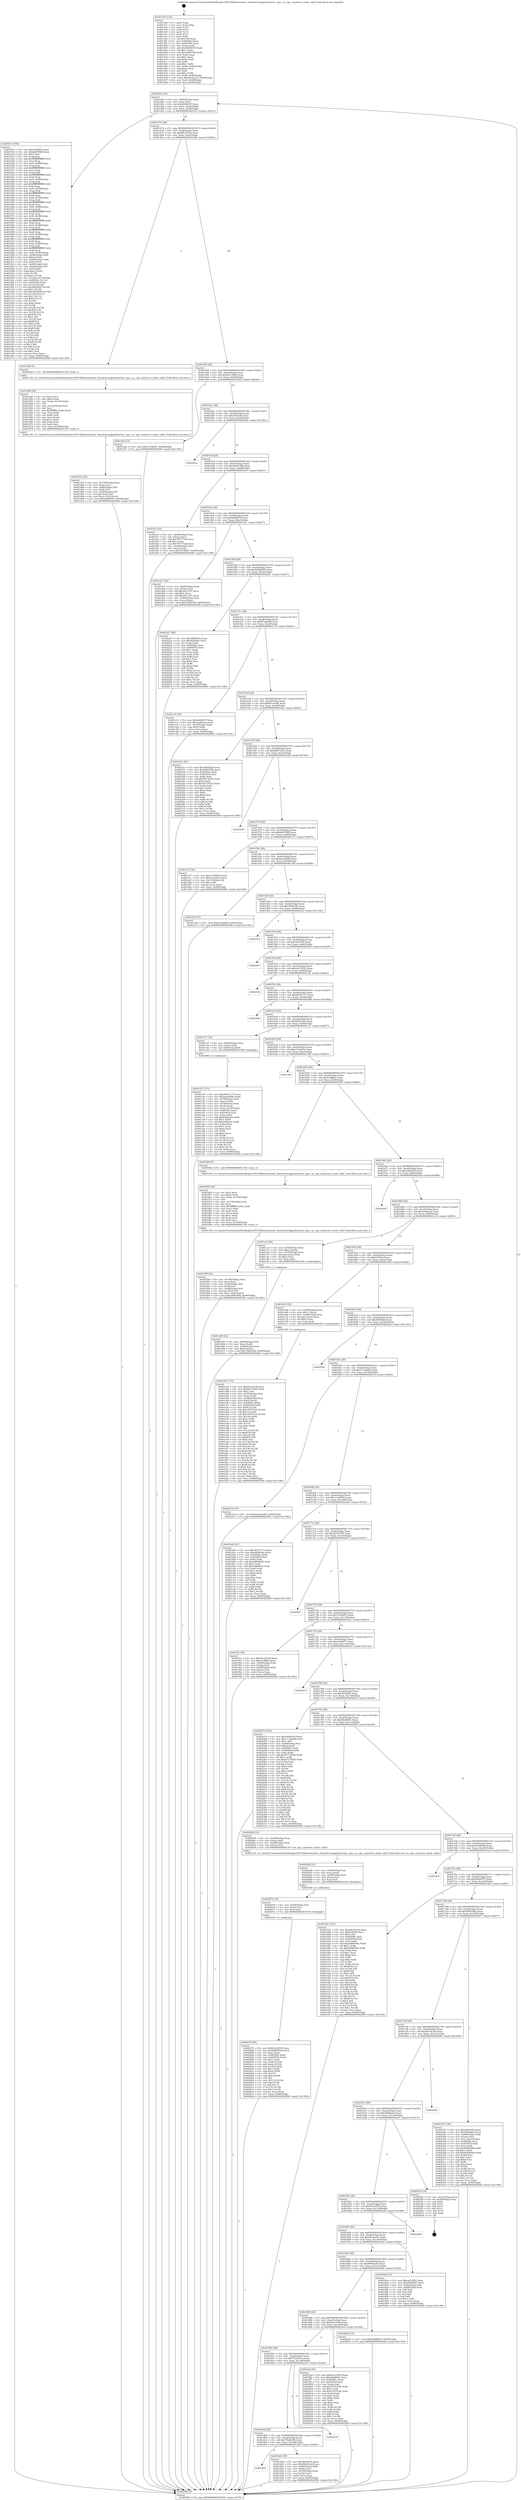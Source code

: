 digraph "0x4013e0" {
  label = "0x4013e0 (/mnt/c/Users/mathe/Desktop/tcc/POCII/binaries/extr_linuxdriversgpudrmztezx_vga.c_zx_vga_connector_mode_valid_Final-ollvm.out::main(0))"
  labelloc = "t"
  node[shape=record]

  Entry [label="",width=0.3,height=0.3,shape=circle,fillcolor=black,style=filled]
  "0x401454" [label="{
     0x401454 [32]\l
     | [instrs]\l
     &nbsp;&nbsp;0x401454 \<+6\>: mov -0x90(%rbp),%eax\l
     &nbsp;&nbsp;0x40145a \<+2\>: mov %eax,%ecx\l
     &nbsp;&nbsp;0x40145c \<+6\>: sub $0x844fd507,%ecx\l
     &nbsp;&nbsp;0x401462 \<+6\>: mov %eax,-0xa4(%rbp)\l
     &nbsp;&nbsp;0x401468 \<+6\>: mov %ecx,-0xa8(%rbp)\l
     &nbsp;&nbsp;0x40146e \<+6\>: je 0000000000401913 \<main+0x533\>\l
  }"]
  "0x401913" [label="{
     0x401913 [356]\l
     | [instrs]\l
     &nbsp;&nbsp;0x401913 \<+5\>: mov $0xcaf14f52,%eax\l
     &nbsp;&nbsp;0x401918 \<+5\>: mov $0xbdd7fbf6,%ecx\l
     &nbsp;&nbsp;0x40191d \<+2\>: mov $0x1,%dl\l
     &nbsp;&nbsp;0x40191f \<+3\>: mov %rsp,%rsi\l
     &nbsp;&nbsp;0x401922 \<+4\>: add $0xfffffffffffffff0,%rsi\l
     &nbsp;&nbsp;0x401926 \<+3\>: mov %rsi,%rsp\l
     &nbsp;&nbsp;0x401929 \<+7\>: mov %rsi,-0x88(%rbp)\l
     &nbsp;&nbsp;0x401930 \<+3\>: mov %rsp,%rsi\l
     &nbsp;&nbsp;0x401933 \<+4\>: add $0xfffffffffffffff0,%rsi\l
     &nbsp;&nbsp;0x401937 \<+3\>: mov %rsi,%rsp\l
     &nbsp;&nbsp;0x40193a \<+3\>: mov %rsp,%rdi\l
     &nbsp;&nbsp;0x40193d \<+4\>: add $0xfffffffffffffff0,%rdi\l
     &nbsp;&nbsp;0x401941 \<+3\>: mov %rdi,%rsp\l
     &nbsp;&nbsp;0x401944 \<+4\>: mov %rdi,-0x80(%rbp)\l
     &nbsp;&nbsp;0x401948 \<+3\>: mov %rsp,%rdi\l
     &nbsp;&nbsp;0x40194b \<+4\>: add $0xfffffffffffffff0,%rdi\l
     &nbsp;&nbsp;0x40194f \<+3\>: mov %rdi,%rsp\l
     &nbsp;&nbsp;0x401952 \<+4\>: mov %rdi,-0x78(%rbp)\l
     &nbsp;&nbsp;0x401956 \<+3\>: mov %rsp,%rdi\l
     &nbsp;&nbsp;0x401959 \<+4\>: add $0xfffffffffffffff0,%rdi\l
     &nbsp;&nbsp;0x40195d \<+3\>: mov %rdi,%rsp\l
     &nbsp;&nbsp;0x401960 \<+4\>: mov %rdi,-0x70(%rbp)\l
     &nbsp;&nbsp;0x401964 \<+3\>: mov %rsp,%rdi\l
     &nbsp;&nbsp;0x401967 \<+4\>: add $0xfffffffffffffff0,%rdi\l
     &nbsp;&nbsp;0x40196b \<+3\>: mov %rdi,%rsp\l
     &nbsp;&nbsp;0x40196e \<+4\>: mov %rdi,-0x68(%rbp)\l
     &nbsp;&nbsp;0x401972 \<+3\>: mov %rsp,%rdi\l
     &nbsp;&nbsp;0x401975 \<+4\>: add $0xfffffffffffffff0,%rdi\l
     &nbsp;&nbsp;0x401979 \<+3\>: mov %rdi,%rsp\l
     &nbsp;&nbsp;0x40197c \<+4\>: mov %rdi,-0x60(%rbp)\l
     &nbsp;&nbsp;0x401980 \<+3\>: mov %rsp,%rdi\l
     &nbsp;&nbsp;0x401983 \<+4\>: add $0xfffffffffffffff0,%rdi\l
     &nbsp;&nbsp;0x401987 \<+3\>: mov %rdi,%rsp\l
     &nbsp;&nbsp;0x40198a \<+4\>: mov %rdi,-0x58(%rbp)\l
     &nbsp;&nbsp;0x40198e \<+3\>: mov %rsp,%rdi\l
     &nbsp;&nbsp;0x401991 \<+4\>: add $0xfffffffffffffff0,%rdi\l
     &nbsp;&nbsp;0x401995 \<+3\>: mov %rdi,%rsp\l
     &nbsp;&nbsp;0x401998 \<+4\>: mov %rdi,-0x50(%rbp)\l
     &nbsp;&nbsp;0x40199c \<+3\>: mov %rsp,%rdi\l
     &nbsp;&nbsp;0x40199f \<+4\>: add $0xfffffffffffffff0,%rdi\l
     &nbsp;&nbsp;0x4019a3 \<+3\>: mov %rdi,%rsp\l
     &nbsp;&nbsp;0x4019a6 \<+4\>: mov %rdi,-0x48(%rbp)\l
     &nbsp;&nbsp;0x4019aa \<+3\>: mov %rsp,%rdi\l
     &nbsp;&nbsp;0x4019ad \<+4\>: add $0xfffffffffffffff0,%rdi\l
     &nbsp;&nbsp;0x4019b1 \<+3\>: mov %rdi,%rsp\l
     &nbsp;&nbsp;0x4019b4 \<+4\>: mov %rdi,-0x40(%rbp)\l
     &nbsp;&nbsp;0x4019b8 \<+7\>: mov -0x88(%rbp),%rdi\l
     &nbsp;&nbsp;0x4019bf \<+6\>: movl $0x0,(%rdi)\l
     &nbsp;&nbsp;0x4019c5 \<+7\>: mov -0x94(%rbp),%r8d\l
     &nbsp;&nbsp;0x4019cc \<+3\>: mov %r8d,(%rsi)\l
     &nbsp;&nbsp;0x4019cf \<+4\>: mov -0x80(%rbp),%rdi\l
     &nbsp;&nbsp;0x4019d3 \<+7\>: mov -0xa0(%rbp),%r9\l
     &nbsp;&nbsp;0x4019da \<+3\>: mov %r9,(%rdi)\l
     &nbsp;&nbsp;0x4019dd \<+3\>: cmpl $0x2,(%rsi)\l
     &nbsp;&nbsp;0x4019e0 \<+4\>: setne %r10b\l
     &nbsp;&nbsp;0x4019e4 \<+4\>: and $0x1,%r10b\l
     &nbsp;&nbsp;0x4019e8 \<+4\>: mov %r10b,-0x31(%rbp)\l
     &nbsp;&nbsp;0x4019ec \<+8\>: mov 0x40506c,%r11d\l
     &nbsp;&nbsp;0x4019f4 \<+7\>: mov 0x405054,%ebx\l
     &nbsp;&nbsp;0x4019fb \<+3\>: mov %r11d,%r14d\l
     &nbsp;&nbsp;0x4019fe \<+7\>: sub $0x3fbd2945,%r14d\l
     &nbsp;&nbsp;0x401a05 \<+4\>: sub $0x1,%r14d\l
     &nbsp;&nbsp;0x401a09 \<+7\>: add $0x3fbd2945,%r14d\l
     &nbsp;&nbsp;0x401a10 \<+4\>: imul %r14d,%r11d\l
     &nbsp;&nbsp;0x401a14 \<+4\>: and $0x1,%r11d\l
     &nbsp;&nbsp;0x401a18 \<+4\>: cmp $0x0,%r11d\l
     &nbsp;&nbsp;0x401a1c \<+4\>: sete %r10b\l
     &nbsp;&nbsp;0x401a20 \<+3\>: cmp $0xa,%ebx\l
     &nbsp;&nbsp;0x401a23 \<+4\>: setl %r15b\l
     &nbsp;&nbsp;0x401a27 \<+3\>: mov %r10b,%r12b\l
     &nbsp;&nbsp;0x401a2a \<+4\>: xor $0xff,%r12b\l
     &nbsp;&nbsp;0x401a2e \<+3\>: mov %r15b,%r13b\l
     &nbsp;&nbsp;0x401a31 \<+4\>: xor $0xff,%r13b\l
     &nbsp;&nbsp;0x401a35 \<+3\>: xor $0x1,%dl\l
     &nbsp;&nbsp;0x401a38 \<+3\>: mov %r12b,%sil\l
     &nbsp;&nbsp;0x401a3b \<+4\>: and $0xff,%sil\l
     &nbsp;&nbsp;0x401a3f \<+3\>: and %dl,%r10b\l
     &nbsp;&nbsp;0x401a42 \<+3\>: mov %r13b,%dil\l
     &nbsp;&nbsp;0x401a45 \<+4\>: and $0xff,%dil\l
     &nbsp;&nbsp;0x401a49 \<+3\>: and %dl,%r15b\l
     &nbsp;&nbsp;0x401a4c \<+3\>: or %r10b,%sil\l
     &nbsp;&nbsp;0x401a4f \<+3\>: or %r15b,%dil\l
     &nbsp;&nbsp;0x401a52 \<+3\>: xor %dil,%sil\l
     &nbsp;&nbsp;0x401a55 \<+3\>: or %r13b,%r12b\l
     &nbsp;&nbsp;0x401a58 \<+4\>: xor $0xff,%r12b\l
     &nbsp;&nbsp;0x401a5c \<+3\>: or $0x1,%dl\l
     &nbsp;&nbsp;0x401a5f \<+3\>: and %dl,%r12b\l
     &nbsp;&nbsp;0x401a62 \<+3\>: or %r12b,%sil\l
     &nbsp;&nbsp;0x401a65 \<+4\>: test $0x1,%sil\l
     &nbsp;&nbsp;0x401a69 \<+3\>: cmovne %ecx,%eax\l
     &nbsp;&nbsp;0x401a6c \<+6\>: mov %eax,-0x90(%rbp)\l
     &nbsp;&nbsp;0x401a72 \<+5\>: jmp 0000000000402566 \<main+0x1186\>\l
  }"]
  "0x401474" [label="{
     0x401474 [28]\l
     | [instrs]\l
     &nbsp;&nbsp;0x401474 \<+5\>: jmp 0000000000401479 \<main+0x99\>\l
     &nbsp;&nbsp;0x401479 \<+6\>: mov -0xa4(%rbp),%eax\l
     &nbsp;&nbsp;0x40147f \<+5\>: sub $0x88e353e6,%eax\l
     &nbsp;&nbsp;0x401484 \<+6\>: mov %eax,-0xac(%rbp)\l
     &nbsp;&nbsp;0x40148a \<+6\>: je 0000000000401d44 \<main+0x964\>\l
  }"]
  Exit [label="",width=0.3,height=0.3,shape=circle,fillcolor=black,style=filled,peripheries=2]
  "0x401d44" [label="{
     0x401d44 [5]\l
     | [instrs]\l
     &nbsp;&nbsp;0x401d44 \<+5\>: call 0000000000401160 \<next_i\>\l
     | [calls]\l
     &nbsp;&nbsp;0x401160 \{1\} (/mnt/c/Users/mathe/Desktop/tcc/POCII/binaries/extr_linuxdriversgpudrmztezx_vga.c_zx_vga_connector_mode_valid_Final-ollvm.out::next_i)\l
  }"]
  "0x401490" [label="{
     0x401490 [28]\l
     | [instrs]\l
     &nbsp;&nbsp;0x401490 \<+5\>: jmp 0000000000401495 \<main+0xb5\>\l
     &nbsp;&nbsp;0x401495 \<+6\>: mov -0xa4(%rbp),%eax\l
     &nbsp;&nbsp;0x40149b \<+5\>: sub $0x8a11f044,%eax\l
     &nbsp;&nbsp;0x4014a0 \<+6\>: mov %eax,-0xb0(%rbp)\l
     &nbsp;&nbsp;0x4014a6 \<+6\>: je 0000000000401f2d \<main+0xb4d\>\l
  }"]
  "0x40207f" [label="{
     0x40207f [90]\l
     | [instrs]\l
     &nbsp;&nbsp;0x40207f \<+5\>: mov $0x63e1d554,%eax\l
     &nbsp;&nbsp;0x402084 \<+5\>: mov $0x68695e20,%ecx\l
     &nbsp;&nbsp;0x402089 \<+2\>: xor %edx,%edx\l
     &nbsp;&nbsp;0x40208b \<+8\>: mov 0x40506c,%r8d\l
     &nbsp;&nbsp;0x402093 \<+8\>: mov 0x405054,%r9d\l
     &nbsp;&nbsp;0x40209b \<+3\>: sub $0x1,%edx\l
     &nbsp;&nbsp;0x40209e \<+3\>: mov %r8d,%r10d\l
     &nbsp;&nbsp;0x4020a1 \<+3\>: add %edx,%r10d\l
     &nbsp;&nbsp;0x4020a4 \<+4\>: imul %r10d,%r8d\l
     &nbsp;&nbsp;0x4020a8 \<+4\>: and $0x1,%r8d\l
     &nbsp;&nbsp;0x4020ac \<+4\>: cmp $0x0,%r8d\l
     &nbsp;&nbsp;0x4020b0 \<+4\>: sete %r11b\l
     &nbsp;&nbsp;0x4020b4 \<+4\>: cmp $0xa,%r9d\l
     &nbsp;&nbsp;0x4020b8 \<+3\>: setl %bl\l
     &nbsp;&nbsp;0x4020bb \<+3\>: mov %r11b,%r14b\l
     &nbsp;&nbsp;0x4020be \<+3\>: and %bl,%r14b\l
     &nbsp;&nbsp;0x4020c1 \<+3\>: xor %bl,%r11b\l
     &nbsp;&nbsp;0x4020c4 \<+3\>: or %r11b,%r14b\l
     &nbsp;&nbsp;0x4020c7 \<+4\>: test $0x1,%r14b\l
     &nbsp;&nbsp;0x4020cb \<+3\>: cmovne %ecx,%eax\l
     &nbsp;&nbsp;0x4020ce \<+6\>: mov %eax,-0x90(%rbp)\l
     &nbsp;&nbsp;0x4020d4 \<+5\>: jmp 0000000000402566 \<main+0x1186\>\l
  }"]
  "0x401f2d" [label="{
     0x401f2d [15]\l
     | [instrs]\l
     &nbsp;&nbsp;0x401f2d \<+10\>: movl $0x31f38407,-0x90(%rbp)\l
     &nbsp;&nbsp;0x401f37 \<+5\>: jmp 0000000000402566 \<main+0x1186\>\l
  }"]
  "0x4014ac" [label="{
     0x4014ac [28]\l
     | [instrs]\l
     &nbsp;&nbsp;0x4014ac \<+5\>: jmp 00000000004014b1 \<main+0xd1\>\l
     &nbsp;&nbsp;0x4014b1 \<+6\>: mov -0xa4(%rbp),%eax\l
     &nbsp;&nbsp;0x4014b7 \<+5\>: sub $0xa5fefe38,%eax\l
     &nbsp;&nbsp;0x4014bc \<+6\>: mov %eax,-0xb4(%rbp)\l
     &nbsp;&nbsp;0x4014c2 \<+6\>: je 000000000040244a \<main+0x106a\>\l
  }"]
  "0x402070" [label="{
     0x402070 [15]\l
     | [instrs]\l
     &nbsp;&nbsp;0x402070 \<+4\>: mov -0x50(%rbp),%rsi\l
     &nbsp;&nbsp;0x402074 \<+3\>: mov (%rsi),%rsi\l
     &nbsp;&nbsp;0x402077 \<+3\>: mov %rsi,%rdi\l
     &nbsp;&nbsp;0x40207a \<+5\>: call 0000000000401030 \<free@plt\>\l
     | [calls]\l
     &nbsp;&nbsp;0x401030 \{1\} (unknown)\l
  }"]
  "0x40244a" [label="{
     0x40244a\l
  }", style=dashed]
  "0x4014c8" [label="{
     0x4014c8 [28]\l
     | [instrs]\l
     &nbsp;&nbsp;0x4014c8 \<+5\>: jmp 00000000004014cd \<main+0xed\>\l
     &nbsp;&nbsp;0x4014cd \<+6\>: mov -0xa4(%rbp),%eax\l
     &nbsp;&nbsp;0x4014d3 \<+5\>: sub $0xa696760b,%eax\l
     &nbsp;&nbsp;0x4014d8 \<+6\>: mov %eax,-0xb8(%rbp)\l
     &nbsp;&nbsp;0x4014de \<+6\>: je 0000000000401fc3 \<main+0xbe3\>\l
  }"]
  "0x40205b" [label="{
     0x40205b [21]\l
     | [instrs]\l
     &nbsp;&nbsp;0x40205b \<+4\>: mov -0x40(%rbp),%rsi\l
     &nbsp;&nbsp;0x40205f \<+2\>: mov %eax,(%rsi)\l
     &nbsp;&nbsp;0x402061 \<+4\>: mov -0x68(%rbp),%rsi\l
     &nbsp;&nbsp;0x402065 \<+3\>: mov (%rsi),%rsi\l
     &nbsp;&nbsp;0x402068 \<+3\>: mov %rsi,%rdi\l
     &nbsp;&nbsp;0x40206b \<+5\>: call 0000000000401030 \<free@plt\>\l
     | [calls]\l
     &nbsp;&nbsp;0x401030 \{1\} (unknown)\l
  }"]
  "0x401fc3" [label="{
     0x401fc3 [42]\l
     | [instrs]\l
     &nbsp;&nbsp;0x401fc3 \<+4\>: mov -0x48(%rbp),%rax\l
     &nbsp;&nbsp;0x401fc7 \<+2\>: mov (%rax),%ecx\l
     &nbsp;&nbsp;0x401fc9 \<+6\>: add $0x707373ad,%ecx\l
     &nbsp;&nbsp;0x401fcf \<+3\>: add $0x1,%ecx\l
     &nbsp;&nbsp;0x401fd2 \<+6\>: sub $0x707373ad,%ecx\l
     &nbsp;&nbsp;0x401fd8 \<+4\>: mov -0x48(%rbp),%rax\l
     &nbsp;&nbsp;0x401fdc \<+2\>: mov %ecx,(%rax)\l
     &nbsp;&nbsp;0x401fde \<+10\>: movl $0x31f38407,-0x90(%rbp)\l
     &nbsp;&nbsp;0x401fe8 \<+5\>: jmp 0000000000402566 \<main+0x1186\>\l
  }"]
  "0x4014e4" [label="{
     0x4014e4 [28]\l
     | [instrs]\l
     &nbsp;&nbsp;0x4014e4 \<+5\>: jmp 00000000004014e9 \<main+0x109\>\l
     &nbsp;&nbsp;0x4014e9 \<+6\>: mov -0xa4(%rbp),%eax\l
     &nbsp;&nbsp;0x4014ef \<+5\>: sub $0xabf48f78,%eax\l
     &nbsp;&nbsp;0x4014f4 \<+6\>: mov %eax,-0xbc(%rbp)\l
     &nbsp;&nbsp;0x4014fa \<+6\>: je 0000000000401da7 \<main+0x9c7\>\l
  }"]
  "0x401f99" [label="{
     0x401f99 [42]\l
     | [instrs]\l
     &nbsp;&nbsp;0x401f99 \<+6\>: mov -0x158(%rbp),%ecx\l
     &nbsp;&nbsp;0x401f9f \<+3\>: imul %eax,%ecx\l
     &nbsp;&nbsp;0x401fa2 \<+4\>: mov -0x50(%rbp),%r8\l
     &nbsp;&nbsp;0x401fa6 \<+3\>: mov (%r8),%r8\l
     &nbsp;&nbsp;0x401fa9 \<+4\>: mov -0x48(%rbp),%r9\l
     &nbsp;&nbsp;0x401fad \<+3\>: movslq (%r9),%r9\l
     &nbsp;&nbsp;0x401fb0 \<+4\>: mov %ecx,(%r8,%r9,4)\l
     &nbsp;&nbsp;0x401fb4 \<+10\>: movl $0xa696760b,-0x90(%rbp)\l
     &nbsp;&nbsp;0x401fbe \<+5\>: jmp 0000000000402566 \<main+0x1186\>\l
  }"]
  "0x401da7" [label="{
     0x401da7 [42]\l
     | [instrs]\l
     &nbsp;&nbsp;0x401da7 \<+4\>: mov -0x60(%rbp),%rax\l
     &nbsp;&nbsp;0x401dab \<+2\>: mov (%rax),%ecx\l
     &nbsp;&nbsp;0x401dad \<+6\>: sub $0x25c1197,%ecx\l
     &nbsp;&nbsp;0x401db3 \<+3\>: add $0x1,%ecx\l
     &nbsp;&nbsp;0x401db6 \<+6\>: add $0x25c1197,%ecx\l
     &nbsp;&nbsp;0x401dbc \<+4\>: mov -0x60(%rbp),%rax\l
     &nbsp;&nbsp;0x401dc0 \<+2\>: mov %ecx,(%rax)\l
     &nbsp;&nbsp;0x401dc2 \<+10\>: movl $0x7f4db198,-0x90(%rbp)\l
     &nbsp;&nbsp;0x401dcc \<+5\>: jmp 0000000000402566 \<main+0x1186\>\l
  }"]
  "0x401500" [label="{
     0x401500 [28]\l
     | [instrs]\l
     &nbsp;&nbsp;0x401500 \<+5\>: jmp 0000000000401505 \<main+0x125\>\l
     &nbsp;&nbsp;0x401505 \<+6\>: mov -0xa4(%rbp),%eax\l
     &nbsp;&nbsp;0x40150b \<+5\>: sub $0xb0488670,%eax\l
     &nbsp;&nbsp;0x401510 \<+6\>: mov %eax,-0xc0(%rbp)\l
     &nbsp;&nbsp;0x401516 \<+6\>: je 0000000000402227 \<main+0xe47\>\l
  }"]
  "0x401f65" [label="{
     0x401f65 [52]\l
     | [instrs]\l
     &nbsp;&nbsp;0x401f65 \<+2\>: xor %ecx,%ecx\l
     &nbsp;&nbsp;0x401f67 \<+5\>: mov $0x2,%edx\l
     &nbsp;&nbsp;0x401f6c \<+6\>: mov %edx,-0x154(%rbp)\l
     &nbsp;&nbsp;0x401f72 \<+1\>: cltd\l
     &nbsp;&nbsp;0x401f73 \<+6\>: mov -0x154(%rbp),%esi\l
     &nbsp;&nbsp;0x401f79 \<+2\>: idiv %esi\l
     &nbsp;&nbsp;0x401f7b \<+6\>: imul $0xfffffffe,%edx,%edx\l
     &nbsp;&nbsp;0x401f81 \<+2\>: mov %ecx,%edi\l
     &nbsp;&nbsp;0x401f83 \<+2\>: sub %edx,%edi\l
     &nbsp;&nbsp;0x401f85 \<+2\>: mov %ecx,%edx\l
     &nbsp;&nbsp;0x401f87 \<+3\>: sub $0x1,%edx\l
     &nbsp;&nbsp;0x401f8a \<+2\>: add %edx,%edi\l
     &nbsp;&nbsp;0x401f8c \<+2\>: sub %edi,%ecx\l
     &nbsp;&nbsp;0x401f8e \<+6\>: mov %ecx,-0x158(%rbp)\l
     &nbsp;&nbsp;0x401f94 \<+5\>: call 0000000000401160 \<next_i\>\l
     | [calls]\l
     &nbsp;&nbsp;0x401160 \{1\} (/mnt/c/Users/mathe/Desktop/tcc/POCII/binaries/extr_linuxdriversgpudrmztezx_vga.c_zx_vga_connector_mode_valid_Final-ollvm.out::next_i)\l
  }"]
  "0x402227" [label="{
     0x402227 [86]\l
     | [instrs]\l
     &nbsp;&nbsp;0x402227 \<+5\>: mov $0xc8f4418e,%eax\l
     &nbsp;&nbsp;0x40222c \<+5\>: mov $0x40cff29c,%ecx\l
     &nbsp;&nbsp;0x402231 \<+2\>: xor %edx,%edx\l
     &nbsp;&nbsp;0x402233 \<+7\>: mov 0x40506c,%esi\l
     &nbsp;&nbsp;0x40223a \<+7\>: mov 0x405054,%edi\l
     &nbsp;&nbsp;0x402241 \<+3\>: sub $0x1,%edx\l
     &nbsp;&nbsp;0x402244 \<+3\>: mov %esi,%r8d\l
     &nbsp;&nbsp;0x402247 \<+3\>: add %edx,%r8d\l
     &nbsp;&nbsp;0x40224a \<+4\>: imul %r8d,%esi\l
     &nbsp;&nbsp;0x40224e \<+3\>: and $0x1,%esi\l
     &nbsp;&nbsp;0x402251 \<+3\>: cmp $0x0,%esi\l
     &nbsp;&nbsp;0x402254 \<+4\>: sete %r9b\l
     &nbsp;&nbsp;0x402258 \<+3\>: cmp $0xa,%edi\l
     &nbsp;&nbsp;0x40225b \<+4\>: setl %r10b\l
     &nbsp;&nbsp;0x40225f \<+3\>: mov %r9b,%r11b\l
     &nbsp;&nbsp;0x402262 \<+3\>: and %r10b,%r11b\l
     &nbsp;&nbsp;0x402265 \<+3\>: xor %r10b,%r9b\l
     &nbsp;&nbsp;0x402268 \<+3\>: or %r9b,%r11b\l
     &nbsp;&nbsp;0x40226b \<+4\>: test $0x1,%r11b\l
     &nbsp;&nbsp;0x40226f \<+3\>: cmovne %ecx,%eax\l
     &nbsp;&nbsp;0x402272 \<+6\>: mov %eax,-0x90(%rbp)\l
     &nbsp;&nbsp;0x402278 \<+5\>: jmp 0000000000402566 \<main+0x1186\>\l
  }"]
  "0x40151c" [label="{
     0x40151c [28]\l
     | [instrs]\l
     &nbsp;&nbsp;0x40151c \<+5\>: jmp 0000000000401521 \<main+0x141\>\l
     &nbsp;&nbsp;0x401521 \<+6\>: mov -0xa4(%rbp),%eax\l
     &nbsp;&nbsp;0x401527 \<+5\>: sub $0xb7adddfd,%eax\l
     &nbsp;&nbsp;0x40152c \<+6\>: mov %eax,-0xc4(%rbp)\l
     &nbsp;&nbsp;0x401532 \<+6\>: je 0000000000401cc5 \<main+0x8e5\>\l
  }"]
  "0x401e81" [label="{
     0x401e81 [172]\l
     | [instrs]\l
     &nbsp;&nbsp;0x401e81 \<+5\>: mov $0x5dce4144,%ecx\l
     &nbsp;&nbsp;0x401e86 \<+5\>: mov $0x8a11f044,%edx\l
     &nbsp;&nbsp;0x401e8b \<+3\>: mov $0x1,%sil\l
     &nbsp;&nbsp;0x401e8e \<+4\>: mov -0x50(%rbp),%rdi\l
     &nbsp;&nbsp;0x401e92 \<+3\>: mov %rax,(%rdi)\l
     &nbsp;&nbsp;0x401e95 \<+4\>: mov -0x48(%rbp),%rax\l
     &nbsp;&nbsp;0x401e99 \<+6\>: movl $0x0,(%rax)\l
     &nbsp;&nbsp;0x401e9f \<+8\>: mov 0x40506c,%r8d\l
     &nbsp;&nbsp;0x401ea7 \<+8\>: mov 0x405054,%r9d\l
     &nbsp;&nbsp;0x401eaf \<+3\>: mov %r8d,%r10d\l
     &nbsp;&nbsp;0x401eb2 \<+7\>: add $0xc87075a5,%r10d\l
     &nbsp;&nbsp;0x401eb9 \<+4\>: sub $0x1,%r10d\l
     &nbsp;&nbsp;0x401ebd \<+7\>: sub $0xc87075a5,%r10d\l
     &nbsp;&nbsp;0x401ec4 \<+4\>: imul %r10d,%r8d\l
     &nbsp;&nbsp;0x401ec8 \<+4\>: and $0x1,%r8d\l
     &nbsp;&nbsp;0x401ecc \<+4\>: cmp $0x0,%r8d\l
     &nbsp;&nbsp;0x401ed0 \<+4\>: sete %r11b\l
     &nbsp;&nbsp;0x401ed4 \<+4\>: cmp $0xa,%r9d\l
     &nbsp;&nbsp;0x401ed8 \<+3\>: setl %bl\l
     &nbsp;&nbsp;0x401edb \<+3\>: mov %r11b,%r14b\l
     &nbsp;&nbsp;0x401ede \<+4\>: xor $0xff,%r14b\l
     &nbsp;&nbsp;0x401ee2 \<+3\>: mov %bl,%r15b\l
     &nbsp;&nbsp;0x401ee5 \<+4\>: xor $0xff,%r15b\l
     &nbsp;&nbsp;0x401ee9 \<+4\>: xor $0x0,%sil\l
     &nbsp;&nbsp;0x401eed \<+3\>: mov %r14b,%r12b\l
     &nbsp;&nbsp;0x401ef0 \<+4\>: and $0x0,%r12b\l
     &nbsp;&nbsp;0x401ef4 \<+3\>: and %sil,%r11b\l
     &nbsp;&nbsp;0x401ef7 \<+3\>: mov %r15b,%r13b\l
     &nbsp;&nbsp;0x401efa \<+4\>: and $0x0,%r13b\l
     &nbsp;&nbsp;0x401efe \<+3\>: and %sil,%bl\l
     &nbsp;&nbsp;0x401f01 \<+3\>: or %r11b,%r12b\l
     &nbsp;&nbsp;0x401f04 \<+3\>: or %bl,%r13b\l
     &nbsp;&nbsp;0x401f07 \<+3\>: xor %r13b,%r12b\l
     &nbsp;&nbsp;0x401f0a \<+3\>: or %r15b,%r14b\l
     &nbsp;&nbsp;0x401f0d \<+4\>: xor $0xff,%r14b\l
     &nbsp;&nbsp;0x401f11 \<+4\>: or $0x0,%sil\l
     &nbsp;&nbsp;0x401f15 \<+3\>: and %sil,%r14b\l
     &nbsp;&nbsp;0x401f18 \<+3\>: or %r14b,%r12b\l
     &nbsp;&nbsp;0x401f1b \<+4\>: test $0x1,%r12b\l
     &nbsp;&nbsp;0x401f1f \<+3\>: cmovne %edx,%ecx\l
     &nbsp;&nbsp;0x401f22 \<+6\>: mov %ecx,-0x90(%rbp)\l
     &nbsp;&nbsp;0x401f28 \<+5\>: jmp 0000000000402566 \<main+0x1186\>\l
  }"]
  "0x401cc5" [label="{
     0x401cc5 [30]\l
     | [instrs]\l
     &nbsp;&nbsp;0x401cc5 \<+5\>: mov $0xe8de207f,%eax\l
     &nbsp;&nbsp;0x401cca \<+5\>: mov $0xeea8acaa,%ecx\l
     &nbsp;&nbsp;0x401ccf \<+3\>: mov -0x30(%rbp),%edx\l
     &nbsp;&nbsp;0x401cd2 \<+3\>: cmp $0x0,%edx\l
     &nbsp;&nbsp;0x401cd5 \<+3\>: cmove %ecx,%eax\l
     &nbsp;&nbsp;0x401cd8 \<+6\>: mov %eax,-0x90(%rbp)\l
     &nbsp;&nbsp;0x401cde \<+5\>: jmp 0000000000402566 \<main+0x1186\>\l
  }"]
  "0x401538" [label="{
     0x401538 [28]\l
     | [instrs]\l
     &nbsp;&nbsp;0x401538 \<+5\>: jmp 000000000040153d \<main+0x15d\>\l
     &nbsp;&nbsp;0x40153d \<+6\>: mov -0xa4(%rbp),%eax\l
     &nbsp;&nbsp;0x401543 \<+5\>: sub $0xba1dce98,%eax\l
     &nbsp;&nbsp;0x401548 \<+6\>: mov %eax,-0xc8(%rbp)\l
     &nbsp;&nbsp;0x40154e \<+6\>: je 000000000040232c \<main+0xf4c\>\l
  }"]
  "0x401d7d" [label="{
     0x401d7d [42]\l
     | [instrs]\l
     &nbsp;&nbsp;0x401d7d \<+6\>: mov -0x150(%rbp),%ecx\l
     &nbsp;&nbsp;0x401d83 \<+3\>: imul %eax,%ecx\l
     &nbsp;&nbsp;0x401d86 \<+4\>: mov -0x68(%rbp),%r8\l
     &nbsp;&nbsp;0x401d8a \<+3\>: mov (%r8),%r8\l
     &nbsp;&nbsp;0x401d8d \<+4\>: mov -0x60(%rbp),%r9\l
     &nbsp;&nbsp;0x401d91 \<+3\>: movslq (%r9),%r9\l
     &nbsp;&nbsp;0x401d94 \<+4\>: mov %ecx,(%r8,%r9,4)\l
     &nbsp;&nbsp;0x401d98 \<+10\>: movl $0xabf48f78,-0x90(%rbp)\l
     &nbsp;&nbsp;0x401da2 \<+5\>: jmp 0000000000402566 \<main+0x1186\>\l
  }"]
  "0x40232c" [label="{
     0x40232c [91]\l
     | [instrs]\l
     &nbsp;&nbsp;0x40232c \<+5\>: mov $0x4b0502b,%eax\l
     &nbsp;&nbsp;0x402331 \<+5\>: mov $0x5d835f9a,%ecx\l
     &nbsp;&nbsp;0x402336 \<+7\>: mov 0x40506c,%edx\l
     &nbsp;&nbsp;0x40233d \<+7\>: mov 0x405054,%esi\l
     &nbsp;&nbsp;0x402344 \<+2\>: mov %edx,%edi\l
     &nbsp;&nbsp;0x402346 \<+6\>: sub $0x5d170a1b,%edi\l
     &nbsp;&nbsp;0x40234c \<+3\>: sub $0x1,%edi\l
     &nbsp;&nbsp;0x40234f \<+6\>: add $0x5d170a1b,%edi\l
     &nbsp;&nbsp;0x402355 \<+3\>: imul %edi,%edx\l
     &nbsp;&nbsp;0x402358 \<+3\>: and $0x1,%edx\l
     &nbsp;&nbsp;0x40235b \<+3\>: cmp $0x0,%edx\l
     &nbsp;&nbsp;0x40235e \<+4\>: sete %r8b\l
     &nbsp;&nbsp;0x402362 \<+3\>: cmp $0xa,%esi\l
     &nbsp;&nbsp;0x402365 \<+4\>: setl %r9b\l
     &nbsp;&nbsp;0x402369 \<+3\>: mov %r8b,%r10b\l
     &nbsp;&nbsp;0x40236c \<+3\>: and %r9b,%r10b\l
     &nbsp;&nbsp;0x40236f \<+3\>: xor %r9b,%r8b\l
     &nbsp;&nbsp;0x402372 \<+3\>: or %r8b,%r10b\l
     &nbsp;&nbsp;0x402375 \<+4\>: test $0x1,%r10b\l
     &nbsp;&nbsp;0x402379 \<+3\>: cmovne %ecx,%eax\l
     &nbsp;&nbsp;0x40237c \<+6\>: mov %eax,-0x90(%rbp)\l
     &nbsp;&nbsp;0x402382 \<+5\>: jmp 0000000000402566 \<main+0x1186\>\l
  }"]
  "0x401554" [label="{
     0x401554 [28]\l
     | [instrs]\l
     &nbsp;&nbsp;0x401554 \<+5\>: jmp 0000000000401559 \<main+0x179\>\l
     &nbsp;&nbsp;0x401559 \<+6\>: mov -0xa4(%rbp),%eax\l
     &nbsp;&nbsp;0x40155f \<+5\>: sub $0xbb873253,%eax\l
     &nbsp;&nbsp;0x401564 \<+6\>: mov %eax,-0xcc(%rbp)\l
     &nbsp;&nbsp;0x40156a \<+6\>: je 0000000000401b28 \<main+0x748\>\l
  }"]
  "0x401d49" [label="{
     0x401d49 [52]\l
     | [instrs]\l
     &nbsp;&nbsp;0x401d49 \<+2\>: xor %ecx,%ecx\l
     &nbsp;&nbsp;0x401d4b \<+5\>: mov $0x2,%edx\l
     &nbsp;&nbsp;0x401d50 \<+6\>: mov %edx,-0x14c(%rbp)\l
     &nbsp;&nbsp;0x401d56 \<+1\>: cltd\l
     &nbsp;&nbsp;0x401d57 \<+6\>: mov -0x14c(%rbp),%esi\l
     &nbsp;&nbsp;0x401d5d \<+2\>: idiv %esi\l
     &nbsp;&nbsp;0x401d5f \<+6\>: imul $0xfffffffe,%edx,%edx\l
     &nbsp;&nbsp;0x401d65 \<+2\>: mov %ecx,%edi\l
     &nbsp;&nbsp;0x401d67 \<+2\>: sub %edx,%edi\l
     &nbsp;&nbsp;0x401d69 \<+2\>: mov %ecx,%edx\l
     &nbsp;&nbsp;0x401d6b \<+3\>: sub $0x1,%edx\l
     &nbsp;&nbsp;0x401d6e \<+2\>: add %edx,%edi\l
     &nbsp;&nbsp;0x401d70 \<+2\>: sub %edi,%ecx\l
     &nbsp;&nbsp;0x401d72 \<+6\>: mov %ecx,-0x150(%rbp)\l
     &nbsp;&nbsp;0x401d78 \<+5\>: call 0000000000401160 \<next_i\>\l
     | [calls]\l
     &nbsp;&nbsp;0x401160 \{1\} (/mnt/c/Users/mathe/Desktop/tcc/POCII/binaries/extr_linuxdriversgpudrmztezx_vga.c_zx_vga_connector_mode_valid_Final-ollvm.out::next_i)\l
  }"]
  "0x401b28" [label="{
     0x401b28\l
  }", style=dashed]
  "0x401570" [label="{
     0x401570 [28]\l
     | [instrs]\l
     &nbsp;&nbsp;0x401570 \<+5\>: jmp 0000000000401575 \<main+0x195\>\l
     &nbsp;&nbsp;0x401575 \<+6\>: mov -0xa4(%rbp),%eax\l
     &nbsp;&nbsp;0x40157b \<+5\>: sub $0xbdd7fbf6,%eax\l
     &nbsp;&nbsp;0x401580 \<+6\>: mov %eax,-0xd0(%rbp)\l
     &nbsp;&nbsp;0x401586 \<+6\>: je 0000000000401a77 \<main+0x697\>\l
  }"]
  "0x4018d4" [label="{
     0x4018d4\l
  }", style=dashed]
  "0x401a77" [label="{
     0x401a77 [30]\l
     | [instrs]\l
     &nbsp;&nbsp;0x401a77 \<+5\>: mov $0x1c3d9504,%eax\l
     &nbsp;&nbsp;0x401a7c \<+5\>: mov $0xe14c263e,%ecx\l
     &nbsp;&nbsp;0x401a81 \<+3\>: mov -0x31(%rbp),%dl\l
     &nbsp;&nbsp;0x401a84 \<+3\>: test $0x1,%dl\l
     &nbsp;&nbsp;0x401a87 \<+3\>: cmovne %ecx,%eax\l
     &nbsp;&nbsp;0x401a8a \<+6\>: mov %eax,-0x90(%rbp)\l
     &nbsp;&nbsp;0x401a90 \<+5\>: jmp 0000000000402566 \<main+0x1186\>\l
  }"]
  "0x40158c" [label="{
     0x40158c [28]\l
     | [instrs]\l
     &nbsp;&nbsp;0x40158c \<+5\>: jmp 0000000000401591 \<main+0x1b1\>\l
     &nbsp;&nbsp;0x401591 \<+6\>: mov -0xa4(%rbp),%eax\l
     &nbsp;&nbsp;0x401597 \<+5\>: sub $0xbea24988,%eax\l
     &nbsp;&nbsp;0x40159c \<+6\>: mov %eax,-0xd4(%rbp)\l
     &nbsp;&nbsp;0x4015a2 \<+6\>: je 0000000000401cb6 \<main+0x8d6\>\l
  }"]
  "0x401d20" [label="{
     0x401d20 [36]\l
     | [instrs]\l
     &nbsp;&nbsp;0x401d20 \<+5\>: mov $0x5bfe0d74,%eax\l
     &nbsp;&nbsp;0x401d25 \<+5\>: mov $0x88e353e6,%ecx\l
     &nbsp;&nbsp;0x401d2a \<+4\>: mov -0x60(%rbp),%rdx\l
     &nbsp;&nbsp;0x401d2e \<+2\>: mov (%rdx),%esi\l
     &nbsp;&nbsp;0x401d30 \<+4\>: mov -0x70(%rbp),%rdx\l
     &nbsp;&nbsp;0x401d34 \<+2\>: cmp (%rdx),%esi\l
     &nbsp;&nbsp;0x401d36 \<+3\>: cmovl %ecx,%eax\l
     &nbsp;&nbsp;0x401d39 \<+6\>: mov %eax,-0x90(%rbp)\l
     &nbsp;&nbsp;0x401d3f \<+5\>: jmp 0000000000402566 \<main+0x1186\>\l
  }"]
  "0x401cb6" [label="{
     0x401cb6 [15]\l
     | [instrs]\l
     &nbsp;&nbsp;0x401cb6 \<+10\>: movl $0xb7adddfd,-0x90(%rbp)\l
     &nbsp;&nbsp;0x401cc0 \<+5\>: jmp 0000000000402566 \<main+0x1186\>\l
  }"]
  "0x4015a8" [label="{
     0x4015a8 [28]\l
     | [instrs]\l
     &nbsp;&nbsp;0x4015a8 \<+5\>: jmp 00000000004015ad \<main+0x1cd\>\l
     &nbsp;&nbsp;0x4015ad \<+6\>: mov -0xa4(%rbp),%eax\l
     &nbsp;&nbsp;0x4015b3 \<+5\>: sub $0xc8f4418e,%eax\l
     &nbsp;&nbsp;0x4015b8 \<+6\>: mov %eax,-0xd8(%rbp)\l
     &nbsp;&nbsp;0x4015be \<+6\>: je 0000000000402532 \<main+0x1152\>\l
  }"]
  "0x4018b8" [label="{
     0x4018b8 [28]\l
     | [instrs]\l
     &nbsp;&nbsp;0x4018b8 \<+5\>: jmp 00000000004018bd \<main+0x4dd\>\l
     &nbsp;&nbsp;0x4018bd \<+6\>: mov -0xa4(%rbp),%eax\l
     &nbsp;&nbsp;0x4018c3 \<+5\>: sub $0x7f4db198,%eax\l
     &nbsp;&nbsp;0x4018c8 \<+6\>: mov %eax,-0x148(%rbp)\l
     &nbsp;&nbsp;0x4018ce \<+6\>: je 0000000000401d20 \<main+0x940\>\l
  }"]
  "0x402532" [label="{
     0x402532\l
  }", style=dashed]
  "0x4015c4" [label="{
     0x4015c4 [28]\l
     | [instrs]\l
     &nbsp;&nbsp;0x4015c4 \<+5\>: jmp 00000000004015c9 \<main+0x1e9\>\l
     &nbsp;&nbsp;0x4015c9 \<+6\>: mov -0xa4(%rbp),%eax\l
     &nbsp;&nbsp;0x4015cf \<+5\>: sub $0xcaf14f52,%eax\l
     &nbsp;&nbsp;0x4015d4 \<+6\>: mov %eax,-0xdc(%rbp)\l
     &nbsp;&nbsp;0x4015da \<+6\>: je 0000000000402405 \<main+0x1025\>\l
  }"]
  "0x402218" [label="{
     0x402218\l
  }", style=dashed]
  "0x402405" [label="{
     0x402405\l
  }", style=dashed]
  "0x4015e0" [label="{
     0x4015e0 [28]\l
     | [instrs]\l
     &nbsp;&nbsp;0x4015e0 \<+5\>: jmp 00000000004015e5 \<main+0x205\>\l
     &nbsp;&nbsp;0x4015e5 \<+6\>: mov -0xa4(%rbp),%eax\l
     &nbsp;&nbsp;0x4015eb \<+5\>: sub $0xcba72252,%eax\l
     &nbsp;&nbsp;0x4015f0 \<+6\>: mov %eax,-0xe0(%rbp)\l
     &nbsp;&nbsp;0x4015f6 \<+6\>: je 000000000040218a \<main+0xdaa\>\l
  }"]
  "0x40189c" [label="{
     0x40189c [28]\l
     | [instrs]\l
     &nbsp;&nbsp;0x40189c \<+5\>: jmp 00000000004018a1 \<main+0x4c1\>\l
     &nbsp;&nbsp;0x4018a1 \<+6\>: mov -0xa4(%rbp),%eax\l
     &nbsp;&nbsp;0x4018a7 \<+5\>: sub $0x752d5414,%eax\l
     &nbsp;&nbsp;0x4018ac \<+6\>: mov %eax,-0x144(%rbp)\l
     &nbsp;&nbsp;0x4018b2 \<+6\>: je 0000000000402218 \<main+0xe38\>\l
  }"]
  "0x40218a" [label="{
     0x40218a\l
  }", style=dashed]
  "0x4015fc" [label="{
     0x4015fc [28]\l
     | [instrs]\l
     &nbsp;&nbsp;0x4015fc \<+5\>: jmp 0000000000401601 \<main+0x221\>\l
     &nbsp;&nbsp;0x401601 \<+6\>: mov -0xa4(%rbp),%eax\l
     &nbsp;&nbsp;0x401607 \<+5\>: sub $0xd0341171,%eax\l
     &nbsp;&nbsp;0x40160c \<+6\>: mov %eax,-0xe4(%rbp)\l
     &nbsp;&nbsp;0x401612 \<+6\>: je 000000000040246b \<main+0x108b\>\l
  }"]
  "0x401fed" [label="{
     0x401fed [91]\l
     | [instrs]\l
     &nbsp;&nbsp;0x401fed \<+5\>: mov $0x63e1d554,%eax\l
     &nbsp;&nbsp;0x401ff2 \<+5\>: mov $0x48afb801,%ecx\l
     &nbsp;&nbsp;0x401ff7 \<+7\>: mov 0x40506c,%edx\l
     &nbsp;&nbsp;0x401ffe \<+7\>: mov 0x405054,%esi\l
     &nbsp;&nbsp;0x402005 \<+2\>: mov %edx,%edi\l
     &nbsp;&nbsp;0x402007 \<+6\>: add $0x27015cde,%edi\l
     &nbsp;&nbsp;0x40200d \<+3\>: sub $0x1,%edi\l
     &nbsp;&nbsp;0x402010 \<+6\>: sub $0x27015cde,%edi\l
     &nbsp;&nbsp;0x402016 \<+3\>: imul %edi,%edx\l
     &nbsp;&nbsp;0x402019 \<+3\>: and $0x1,%edx\l
     &nbsp;&nbsp;0x40201c \<+3\>: cmp $0x0,%edx\l
     &nbsp;&nbsp;0x40201f \<+4\>: sete %r8b\l
     &nbsp;&nbsp;0x402023 \<+3\>: cmp $0xa,%esi\l
     &nbsp;&nbsp;0x402026 \<+4\>: setl %r9b\l
     &nbsp;&nbsp;0x40202a \<+3\>: mov %r8b,%r10b\l
     &nbsp;&nbsp;0x40202d \<+3\>: and %r9b,%r10b\l
     &nbsp;&nbsp;0x402030 \<+3\>: xor %r9b,%r8b\l
     &nbsp;&nbsp;0x402033 \<+3\>: or %r8b,%r10b\l
     &nbsp;&nbsp;0x402036 \<+4\>: test $0x1,%r10b\l
     &nbsp;&nbsp;0x40203a \<+3\>: cmovne %ecx,%eax\l
     &nbsp;&nbsp;0x40203d \<+6\>: mov %eax,-0x90(%rbp)\l
     &nbsp;&nbsp;0x402043 \<+5\>: jmp 0000000000402566 \<main+0x1186\>\l
  }"]
  "0x40246b" [label="{
     0x40246b\l
  }", style=dashed]
  "0x401618" [label="{
     0x401618 [28]\l
     | [instrs]\l
     &nbsp;&nbsp;0x401618 \<+5\>: jmp 000000000040161d \<main+0x23d\>\l
     &nbsp;&nbsp;0x40161d \<+6\>: mov -0xa4(%rbp),%eax\l
     &nbsp;&nbsp;0x401623 \<+5\>: sub $0xddb93afe,%eax\l
     &nbsp;&nbsp;0x401628 \<+6\>: mov %eax,-0xe8(%rbp)\l
     &nbsp;&nbsp;0x40162e \<+6\>: je 0000000000401c37 \<main+0x857\>\l
  }"]
  "0x401880" [label="{
     0x401880 [28]\l
     | [instrs]\l
     &nbsp;&nbsp;0x401880 \<+5\>: jmp 0000000000401885 \<main+0x4a5\>\l
     &nbsp;&nbsp;0x401885 \<+6\>: mov -0xa4(%rbp),%eax\l
     &nbsp;&nbsp;0x40188b \<+5\>: sub $0x6be18106,%eax\l
     &nbsp;&nbsp;0x401890 \<+6\>: mov %eax,-0x140(%rbp)\l
     &nbsp;&nbsp;0x401896 \<+6\>: je 0000000000401fed \<main+0xc0d\>\l
  }"]
  "0x401c37" [label="{
     0x401c37 [16]\l
     | [instrs]\l
     &nbsp;&nbsp;0x401c37 \<+4\>: mov -0x80(%rbp),%rax\l
     &nbsp;&nbsp;0x401c3b \<+3\>: mov (%rax),%rax\l
     &nbsp;&nbsp;0x401c3e \<+4\>: mov 0x8(%rax),%rdi\l
     &nbsp;&nbsp;0x401c42 \<+5\>: call 0000000000401060 \<atoi@plt\>\l
     | [calls]\l
     &nbsp;&nbsp;0x401060 \{1\} (unknown)\l
  }"]
  "0x401634" [label="{
     0x401634 [28]\l
     | [instrs]\l
     &nbsp;&nbsp;0x401634 \<+5\>: jmp 0000000000401639 \<main+0x259\>\l
     &nbsp;&nbsp;0x401639 \<+6\>: mov -0xa4(%rbp),%eax\l
     &nbsp;&nbsp;0x40163f \<+5\>: sub $0xe14c263e,%eax\l
     &nbsp;&nbsp;0x401644 \<+6\>: mov %eax,-0xec(%rbp)\l
     &nbsp;&nbsp;0x40164a \<+6\>: je 0000000000401a95 \<main+0x6b5\>\l
  }"]
  "0x4020d9" [label="{
     0x4020d9 [15]\l
     | [instrs]\l
     &nbsp;&nbsp;0x4020d9 \<+10\>: movl $0xb0488670,-0x90(%rbp)\l
     &nbsp;&nbsp;0x4020e3 \<+5\>: jmp 0000000000402566 \<main+0x1186\>\l
  }"]
  "0x401a95" [label="{
     0x401a95\l
  }", style=dashed]
  "0x401650" [label="{
     0x401650 [28]\l
     | [instrs]\l
     &nbsp;&nbsp;0x401650 \<+5\>: jmp 0000000000401655 \<main+0x275\>\l
     &nbsp;&nbsp;0x401655 \<+6\>: mov -0xa4(%rbp),%eax\l
     &nbsp;&nbsp;0x40165b \<+5\>: sub $0xe1aff8bc,%eax\l
     &nbsp;&nbsp;0x401660 \<+6\>: mov %eax,-0xf0(%rbp)\l
     &nbsp;&nbsp;0x401666 \<+6\>: je 0000000000401f60 \<main+0xb80\>\l
  }"]
  "0x401d00" [label="{
     0x401d00 [32]\l
     | [instrs]\l
     &nbsp;&nbsp;0x401d00 \<+4\>: mov -0x68(%rbp),%rdi\l
     &nbsp;&nbsp;0x401d04 \<+3\>: mov %rax,(%rdi)\l
     &nbsp;&nbsp;0x401d07 \<+4\>: mov -0x60(%rbp),%rax\l
     &nbsp;&nbsp;0x401d0b \<+6\>: movl $0x0,(%rax)\l
     &nbsp;&nbsp;0x401d11 \<+10\>: movl $0x7f4db198,-0x90(%rbp)\l
     &nbsp;&nbsp;0x401d1b \<+5\>: jmp 0000000000402566 \<main+0x1186\>\l
  }"]
  "0x401f60" [label="{
     0x401f60 [5]\l
     | [instrs]\l
     &nbsp;&nbsp;0x401f60 \<+5\>: call 0000000000401160 \<next_i\>\l
     | [calls]\l
     &nbsp;&nbsp;0x401160 \{1\} (/mnt/c/Users/mathe/Desktop/tcc/POCII/binaries/extr_linuxdriversgpudrmztezx_vga.c_zx_vga_connector_mode_valid_Final-ollvm.out::next_i)\l
  }"]
  "0x40166c" [label="{
     0x40166c [28]\l
     | [instrs]\l
     &nbsp;&nbsp;0x40166c \<+5\>: jmp 0000000000401671 \<main+0x291\>\l
     &nbsp;&nbsp;0x401671 \<+6\>: mov -0xa4(%rbp),%eax\l
     &nbsp;&nbsp;0x401677 \<+5\>: sub $0xe8de207f,%eax\l
     &nbsp;&nbsp;0x40167c \<+6\>: mov %eax,-0xf4(%rbp)\l
     &nbsp;&nbsp;0x401682 \<+6\>: je 00000000004020e8 \<main+0xd08\>\l
  }"]
  "0x401c47" [label="{
     0x401c47 [111]\l
     | [instrs]\l
     &nbsp;&nbsp;0x401c47 \<+5\>: mov $0xd0341171,%ecx\l
     &nbsp;&nbsp;0x401c4c \<+5\>: mov $0xbea24988,%edx\l
     &nbsp;&nbsp;0x401c51 \<+4\>: mov -0x78(%rbp),%rdi\l
     &nbsp;&nbsp;0x401c55 \<+2\>: mov %eax,(%rdi)\l
     &nbsp;&nbsp;0x401c57 \<+4\>: mov -0x78(%rbp),%rdi\l
     &nbsp;&nbsp;0x401c5b \<+2\>: mov (%rdi),%eax\l
     &nbsp;&nbsp;0x401c5d \<+3\>: mov %eax,-0x30(%rbp)\l
     &nbsp;&nbsp;0x401c60 \<+7\>: mov 0x40506c,%eax\l
     &nbsp;&nbsp;0x401c67 \<+7\>: mov 0x405054,%esi\l
     &nbsp;&nbsp;0x401c6e \<+3\>: mov %eax,%r8d\l
     &nbsp;&nbsp;0x401c71 \<+7\>: add $0xfcd6dac6,%r8d\l
     &nbsp;&nbsp;0x401c78 \<+4\>: sub $0x1,%r8d\l
     &nbsp;&nbsp;0x401c7c \<+7\>: sub $0xfcd6dac6,%r8d\l
     &nbsp;&nbsp;0x401c83 \<+4\>: imul %r8d,%eax\l
     &nbsp;&nbsp;0x401c87 \<+3\>: and $0x1,%eax\l
     &nbsp;&nbsp;0x401c8a \<+3\>: cmp $0x0,%eax\l
     &nbsp;&nbsp;0x401c8d \<+4\>: sete %r9b\l
     &nbsp;&nbsp;0x401c91 \<+3\>: cmp $0xa,%esi\l
     &nbsp;&nbsp;0x401c94 \<+4\>: setl %r10b\l
     &nbsp;&nbsp;0x401c98 \<+3\>: mov %r9b,%r11b\l
     &nbsp;&nbsp;0x401c9b \<+3\>: and %r10b,%r11b\l
     &nbsp;&nbsp;0x401c9e \<+3\>: xor %r10b,%r9b\l
     &nbsp;&nbsp;0x401ca1 \<+3\>: or %r9b,%r11b\l
     &nbsp;&nbsp;0x401ca4 \<+4\>: test $0x1,%r11b\l
     &nbsp;&nbsp;0x401ca8 \<+3\>: cmovne %edx,%ecx\l
     &nbsp;&nbsp;0x401cab \<+6\>: mov %ecx,-0x90(%rbp)\l
     &nbsp;&nbsp;0x401cb1 \<+5\>: jmp 0000000000402566 \<main+0x1186\>\l
  }"]
  "0x4020e8" [label="{
     0x4020e8\l
  }", style=dashed]
  "0x401688" [label="{
     0x401688 [28]\l
     | [instrs]\l
     &nbsp;&nbsp;0x401688 \<+5\>: jmp 000000000040168d \<main+0x2ad\>\l
     &nbsp;&nbsp;0x40168d \<+6\>: mov -0xa4(%rbp),%eax\l
     &nbsp;&nbsp;0x401693 \<+5\>: sub $0xeea8acaa,%eax\l
     &nbsp;&nbsp;0x401698 \<+6\>: mov %eax,-0xf8(%rbp)\l
     &nbsp;&nbsp;0x40169e \<+6\>: je 0000000000401ce3 \<main+0x903\>\l
  }"]
  "0x4013e0" [label="{
     0x4013e0 [116]\l
     | [instrs]\l
     &nbsp;&nbsp;0x4013e0 \<+1\>: push %rbp\l
     &nbsp;&nbsp;0x4013e1 \<+3\>: mov %rsp,%rbp\l
     &nbsp;&nbsp;0x4013e4 \<+2\>: push %r15\l
     &nbsp;&nbsp;0x4013e6 \<+2\>: push %r14\l
     &nbsp;&nbsp;0x4013e8 \<+2\>: push %r13\l
     &nbsp;&nbsp;0x4013ea \<+2\>: push %r12\l
     &nbsp;&nbsp;0x4013ec \<+1\>: push %rbx\l
     &nbsp;&nbsp;0x4013ed \<+7\>: sub $0x148,%rsp\l
     &nbsp;&nbsp;0x4013f4 \<+7\>: mov 0x40506c,%eax\l
     &nbsp;&nbsp;0x4013fb \<+7\>: mov 0x405054,%ecx\l
     &nbsp;&nbsp;0x401402 \<+2\>: mov %eax,%edx\l
     &nbsp;&nbsp;0x401404 \<+6\>: add $0x3d0541f9,%edx\l
     &nbsp;&nbsp;0x40140a \<+3\>: sub $0x1,%edx\l
     &nbsp;&nbsp;0x40140d \<+6\>: sub $0x3d0541f9,%edx\l
     &nbsp;&nbsp;0x401413 \<+3\>: imul %edx,%eax\l
     &nbsp;&nbsp;0x401416 \<+3\>: and $0x1,%eax\l
     &nbsp;&nbsp;0x401419 \<+3\>: cmp $0x0,%eax\l
     &nbsp;&nbsp;0x40141c \<+4\>: sete %r8b\l
     &nbsp;&nbsp;0x401420 \<+4\>: and $0x1,%r8b\l
     &nbsp;&nbsp;0x401424 \<+7\>: mov %r8b,-0x8a(%rbp)\l
     &nbsp;&nbsp;0x40142b \<+3\>: cmp $0xa,%ecx\l
     &nbsp;&nbsp;0x40142e \<+4\>: setl %r8b\l
     &nbsp;&nbsp;0x401432 \<+4\>: and $0x1,%r8b\l
     &nbsp;&nbsp;0x401436 \<+7\>: mov %r8b,-0x89(%rbp)\l
     &nbsp;&nbsp;0x40143d \<+10\>: movl $0x64c4ee27,-0x90(%rbp)\l
     &nbsp;&nbsp;0x401447 \<+6\>: mov %edi,-0x94(%rbp)\l
     &nbsp;&nbsp;0x40144d \<+7\>: mov %rsi,-0xa0(%rbp)\l
  }"]
  "0x401ce3" [label="{
     0x401ce3 [29]\l
     | [instrs]\l
     &nbsp;&nbsp;0x401ce3 \<+4\>: mov -0x70(%rbp),%rax\l
     &nbsp;&nbsp;0x401ce7 \<+6\>: movl $0x1,(%rax)\l
     &nbsp;&nbsp;0x401ced \<+4\>: mov -0x70(%rbp),%rax\l
     &nbsp;&nbsp;0x401cf1 \<+3\>: movslq (%rax),%rax\l
     &nbsp;&nbsp;0x401cf4 \<+4\>: shl $0x2,%rax\l
     &nbsp;&nbsp;0x401cf8 \<+3\>: mov %rax,%rdi\l
     &nbsp;&nbsp;0x401cfb \<+5\>: call 0000000000401050 \<malloc@plt\>\l
     | [calls]\l
     &nbsp;&nbsp;0x401050 \{1\} (unknown)\l
  }"]
  "0x4016a4" [label="{
     0x4016a4 [28]\l
     | [instrs]\l
     &nbsp;&nbsp;0x4016a4 \<+5\>: jmp 00000000004016a9 \<main+0x2c9\>\l
     &nbsp;&nbsp;0x4016a9 \<+6\>: mov -0xa4(%rbp),%eax\l
     &nbsp;&nbsp;0x4016af \<+5\>: sub $0x634936,%eax\l
     &nbsp;&nbsp;0x4016b4 \<+6\>: mov %eax,-0xfc(%rbp)\l
     &nbsp;&nbsp;0x4016ba \<+6\>: je 0000000000401e64 \<main+0xa84\>\l
  }"]
  "0x402566" [label="{
     0x402566 [5]\l
     | [instrs]\l
     &nbsp;&nbsp;0x402566 \<+5\>: jmp 0000000000401454 \<main+0x74\>\l
  }"]
  "0x401e64" [label="{
     0x401e64 [29]\l
     | [instrs]\l
     &nbsp;&nbsp;0x401e64 \<+4\>: mov -0x58(%rbp),%rax\l
     &nbsp;&nbsp;0x401e68 \<+6\>: movl $0x1,(%rax)\l
     &nbsp;&nbsp;0x401e6e \<+4\>: mov -0x58(%rbp),%rax\l
     &nbsp;&nbsp;0x401e72 \<+3\>: movslq (%rax),%rax\l
     &nbsp;&nbsp;0x401e75 \<+4\>: shl $0x2,%rax\l
     &nbsp;&nbsp;0x401e79 \<+3\>: mov %rax,%rdi\l
     &nbsp;&nbsp;0x401e7c \<+5\>: call 0000000000401050 \<malloc@plt\>\l
     | [calls]\l
     &nbsp;&nbsp;0x401050 \{1\} (unknown)\l
  }"]
  "0x4016c0" [label="{
     0x4016c0 [28]\l
     | [instrs]\l
     &nbsp;&nbsp;0x4016c0 \<+5\>: jmp 00000000004016c5 \<main+0x2e5\>\l
     &nbsp;&nbsp;0x4016c5 \<+6\>: mov -0xa4(%rbp),%eax\l
     &nbsp;&nbsp;0x4016cb \<+5\>: sub $0x4b0502b,%eax\l
     &nbsp;&nbsp;0x4016d0 \<+6\>: mov %eax,-0x100(%rbp)\l
     &nbsp;&nbsp;0x4016d6 \<+6\>: je 000000000040254e \<main+0x116e\>\l
  }"]
  "0x401864" [label="{
     0x401864 [28]\l
     | [instrs]\l
     &nbsp;&nbsp;0x401864 \<+5\>: jmp 0000000000401869 \<main+0x489\>\l
     &nbsp;&nbsp;0x401869 \<+6\>: mov -0xa4(%rbp),%eax\l
     &nbsp;&nbsp;0x40186f \<+5\>: sub $0x68695e20,%eax\l
     &nbsp;&nbsp;0x401874 \<+6\>: mov %eax,-0x13c(%rbp)\l
     &nbsp;&nbsp;0x40187a \<+6\>: je 00000000004020d9 \<main+0xcf9\>\l
  }"]
  "0x40254e" [label="{
     0x40254e\l
  }", style=dashed]
  "0x4016dc" [label="{
     0x4016dc [28]\l
     | [instrs]\l
     &nbsp;&nbsp;0x4016dc \<+5\>: jmp 00000000004016e1 \<main+0x301\>\l
     &nbsp;&nbsp;0x4016e1 \<+6\>: mov -0xa4(%rbp),%eax\l
     &nbsp;&nbsp;0x4016e7 \<+5\>: sub $0x11144b60,%eax\l
     &nbsp;&nbsp;0x4016ec \<+6\>: mov %eax,-0x104(%rbp)\l
     &nbsp;&nbsp;0x4016f2 \<+6\>: je 000000000040231d \<main+0xf3d\>\l
  }"]
  "0x4018de" [label="{
     0x4018de [53]\l
     | [instrs]\l
     &nbsp;&nbsp;0x4018de \<+5\>: mov $0xcaf14f52,%eax\l
     &nbsp;&nbsp;0x4018e3 \<+5\>: mov $0x844fd507,%ecx\l
     &nbsp;&nbsp;0x4018e8 \<+6\>: mov -0x8a(%rbp),%dl\l
     &nbsp;&nbsp;0x4018ee \<+7\>: mov -0x89(%rbp),%sil\l
     &nbsp;&nbsp;0x4018f5 \<+3\>: mov %dl,%dil\l
     &nbsp;&nbsp;0x4018f8 \<+3\>: and %sil,%dil\l
     &nbsp;&nbsp;0x4018fb \<+3\>: xor %sil,%dl\l
     &nbsp;&nbsp;0x4018fe \<+3\>: or %dl,%dil\l
     &nbsp;&nbsp;0x401901 \<+4\>: test $0x1,%dil\l
     &nbsp;&nbsp;0x401905 \<+3\>: cmovne %ecx,%eax\l
     &nbsp;&nbsp;0x401908 \<+6\>: mov %eax,-0x90(%rbp)\l
     &nbsp;&nbsp;0x40190e \<+5\>: jmp 0000000000402566 \<main+0x1186\>\l
  }"]
  "0x40231d" [label="{
     0x40231d [15]\l
     | [instrs]\l
     &nbsp;&nbsp;0x40231d \<+10\>: movl $0xba1dce98,-0x90(%rbp)\l
     &nbsp;&nbsp;0x402327 \<+5\>: jmp 0000000000402566 \<main+0x1186\>\l
  }"]
  "0x4016f8" [label="{
     0x4016f8 [28]\l
     | [instrs]\l
     &nbsp;&nbsp;0x4016f8 \<+5\>: jmp 00000000004016fd \<main+0x31d\>\l
     &nbsp;&nbsp;0x4016fd \<+6\>: mov -0xa4(%rbp),%eax\l
     &nbsp;&nbsp;0x401703 \<+5\>: sub $0x1c3d9504,%eax\l
     &nbsp;&nbsp;0x401708 \<+6\>: mov %eax,-0x108(%rbp)\l
     &nbsp;&nbsp;0x40170e \<+6\>: je 0000000000401bdc \<main+0x7fc\>\l
  }"]
  "0x401848" [label="{
     0x401848 [28]\l
     | [instrs]\l
     &nbsp;&nbsp;0x401848 \<+5\>: jmp 000000000040184d \<main+0x46d\>\l
     &nbsp;&nbsp;0x40184d \<+6\>: mov -0xa4(%rbp),%eax\l
     &nbsp;&nbsp;0x401853 \<+5\>: sub $0x64c4ee27,%eax\l
     &nbsp;&nbsp;0x401858 \<+6\>: mov %eax,-0x138(%rbp)\l
     &nbsp;&nbsp;0x40185e \<+6\>: je 00000000004018de \<main+0x4fe\>\l
  }"]
  "0x401bdc" [label="{
     0x401bdc [91]\l
     | [instrs]\l
     &nbsp;&nbsp;0x401bdc \<+5\>: mov $0xd0341171,%eax\l
     &nbsp;&nbsp;0x401be1 \<+5\>: mov $0xddb93afe,%ecx\l
     &nbsp;&nbsp;0x401be6 \<+7\>: mov 0x40506c,%edx\l
     &nbsp;&nbsp;0x401bed \<+7\>: mov 0x405054,%esi\l
     &nbsp;&nbsp;0x401bf4 \<+2\>: mov %edx,%edi\l
     &nbsp;&nbsp;0x401bf6 \<+6\>: sub $0xa486dbd5,%edi\l
     &nbsp;&nbsp;0x401bfc \<+3\>: sub $0x1,%edi\l
     &nbsp;&nbsp;0x401bff \<+6\>: add $0xa486dbd5,%edi\l
     &nbsp;&nbsp;0x401c05 \<+3\>: imul %edi,%edx\l
     &nbsp;&nbsp;0x401c08 \<+3\>: and $0x1,%edx\l
     &nbsp;&nbsp;0x401c0b \<+3\>: cmp $0x0,%edx\l
     &nbsp;&nbsp;0x401c0e \<+4\>: sete %r8b\l
     &nbsp;&nbsp;0x401c12 \<+3\>: cmp $0xa,%esi\l
     &nbsp;&nbsp;0x401c15 \<+4\>: setl %r9b\l
     &nbsp;&nbsp;0x401c19 \<+3\>: mov %r8b,%r10b\l
     &nbsp;&nbsp;0x401c1c \<+3\>: and %r9b,%r10b\l
     &nbsp;&nbsp;0x401c1f \<+3\>: xor %r9b,%r8b\l
     &nbsp;&nbsp;0x401c22 \<+3\>: or %r8b,%r10b\l
     &nbsp;&nbsp;0x401c25 \<+4\>: test $0x1,%r10b\l
     &nbsp;&nbsp;0x401c29 \<+3\>: cmovne %ecx,%eax\l
     &nbsp;&nbsp;0x401c2c \<+6\>: mov %eax,-0x90(%rbp)\l
     &nbsp;&nbsp;0x401c32 \<+5\>: jmp 0000000000402566 \<main+0x1186\>\l
  }"]
  "0x401714" [label="{
     0x401714 [28]\l
     | [instrs]\l
     &nbsp;&nbsp;0x401714 \<+5\>: jmp 0000000000401719 \<main+0x339\>\l
     &nbsp;&nbsp;0x401719 \<+6\>: mov -0xa4(%rbp),%eax\l
     &nbsp;&nbsp;0x40171f \<+5\>: sub $0x22197978,%eax\l
     &nbsp;&nbsp;0x401724 \<+6\>: mov %eax,-0x10c(%rbp)\l
     &nbsp;&nbsp;0x40172a \<+6\>: je 00000000004020f7 \<main+0xd17\>\l
  }"]
  "0x4024d8" [label="{
     0x4024d8\l
  }", style=dashed]
  "0x4020f7" [label="{
     0x4020f7\l
  }", style=dashed]
  "0x401730" [label="{
     0x401730 [28]\l
     | [instrs]\l
     &nbsp;&nbsp;0x401730 \<+5\>: jmp 0000000000401735 \<main+0x355\>\l
     &nbsp;&nbsp;0x401735 \<+6\>: mov -0xa4(%rbp),%eax\l
     &nbsp;&nbsp;0x40173b \<+5\>: sub $0x31f38407,%eax\l
     &nbsp;&nbsp;0x401740 \<+6\>: mov %eax,-0x110(%rbp)\l
     &nbsp;&nbsp;0x401746 \<+6\>: je 0000000000401f3c \<main+0xb5c\>\l
  }"]
  "0x40182c" [label="{
     0x40182c [28]\l
     | [instrs]\l
     &nbsp;&nbsp;0x40182c \<+5\>: jmp 0000000000401831 \<main+0x451\>\l
     &nbsp;&nbsp;0x401831 \<+6\>: mov -0xa4(%rbp),%eax\l
     &nbsp;&nbsp;0x401837 \<+5\>: sub $0x63e1d554,%eax\l
     &nbsp;&nbsp;0x40183c \<+6\>: mov %eax,-0x134(%rbp)\l
     &nbsp;&nbsp;0x401842 \<+6\>: je 00000000004024d8 \<main+0x10f8\>\l
  }"]
  "0x401f3c" [label="{
     0x401f3c [36]\l
     | [instrs]\l
     &nbsp;&nbsp;0x401f3c \<+5\>: mov $0x6be18106,%eax\l
     &nbsp;&nbsp;0x401f41 \<+5\>: mov $0xe1aff8bc,%ecx\l
     &nbsp;&nbsp;0x401f46 \<+4\>: mov -0x48(%rbp),%rdx\l
     &nbsp;&nbsp;0x401f4a \<+2\>: mov (%rdx),%esi\l
     &nbsp;&nbsp;0x401f4c \<+4\>: mov -0x58(%rbp),%rdx\l
     &nbsp;&nbsp;0x401f50 \<+2\>: cmp (%rdx),%esi\l
     &nbsp;&nbsp;0x401f52 \<+3\>: cmovl %ecx,%eax\l
     &nbsp;&nbsp;0x401f55 \<+6\>: mov %eax,-0x90(%rbp)\l
     &nbsp;&nbsp;0x401f5b \<+5\>: jmp 0000000000402566 \<main+0x1186\>\l
  }"]
  "0x40174c" [label="{
     0x40174c [28]\l
     | [instrs]\l
     &nbsp;&nbsp;0x40174c \<+5\>: jmp 0000000000401751 \<main+0x371\>\l
     &nbsp;&nbsp;0x401751 \<+6\>: mov -0xa4(%rbp),%eax\l
     &nbsp;&nbsp;0x401757 \<+5\>: sub $0x3e260f7c,%eax\l
     &nbsp;&nbsp;0x40175c \<+6\>: mov %eax,-0x114(%rbp)\l
     &nbsp;&nbsp;0x401762 \<+6\>: je 000000000040251e \<main+0x113e\>\l
  }"]
  "0x4023f3" [label="{
     0x4023f3 [18]\l
     | [instrs]\l
     &nbsp;&nbsp;0x4023f3 \<+3\>: mov -0x2c(%rbp),%eax\l
     &nbsp;&nbsp;0x4023f6 \<+4\>: lea -0x28(%rbp),%rsp\l
     &nbsp;&nbsp;0x4023fa \<+1\>: pop %rbx\l
     &nbsp;&nbsp;0x4023fb \<+2\>: pop %r12\l
     &nbsp;&nbsp;0x4023fd \<+2\>: pop %r13\l
     &nbsp;&nbsp;0x4023ff \<+2\>: pop %r14\l
     &nbsp;&nbsp;0x402401 \<+2\>: pop %r15\l
     &nbsp;&nbsp;0x402403 \<+1\>: pop %rbp\l
     &nbsp;&nbsp;0x402404 \<+1\>: ret\l
  }"]
  "0x40251e" [label="{
     0x40251e\l
  }", style=dashed]
  "0x401768" [label="{
     0x401768 [28]\l
     | [instrs]\l
     &nbsp;&nbsp;0x401768 \<+5\>: jmp 000000000040176d \<main+0x38d\>\l
     &nbsp;&nbsp;0x40176d \<+6\>: mov -0xa4(%rbp),%eax\l
     &nbsp;&nbsp;0x401773 \<+5\>: sub $0x40cff29c,%eax\l
     &nbsp;&nbsp;0x401778 \<+6\>: mov %eax,-0x118(%rbp)\l
     &nbsp;&nbsp;0x40177e \<+6\>: je 000000000040227d \<main+0xe9d\>\l
  }"]
  "0x401810" [label="{
     0x401810 [28]\l
     | [instrs]\l
     &nbsp;&nbsp;0x401810 \<+5\>: jmp 0000000000401815 \<main+0x435\>\l
     &nbsp;&nbsp;0x401815 \<+6\>: mov -0xa4(%rbp),%eax\l
     &nbsp;&nbsp;0x40181b \<+5\>: sub $0x5fd9ade3,%eax\l
     &nbsp;&nbsp;0x401820 \<+6\>: mov %eax,-0x130(%rbp)\l
     &nbsp;&nbsp;0x401826 \<+6\>: je 00000000004023f3 \<main+0x1013\>\l
  }"]
  "0x40227d" [label="{
     0x40227d [160]\l
     | [instrs]\l
     &nbsp;&nbsp;0x40227d \<+5\>: mov $0xc8f4418e,%eax\l
     &nbsp;&nbsp;0x402282 \<+5\>: mov $0x11144b60,%ecx\l
     &nbsp;&nbsp;0x402287 \<+2\>: mov $0x1,%dl\l
     &nbsp;&nbsp;0x402289 \<+7\>: mov -0x88(%rbp),%rsi\l
     &nbsp;&nbsp;0x402290 \<+6\>: movl $0x0,(%rsi)\l
     &nbsp;&nbsp;0x402296 \<+7\>: mov 0x40506c,%edi\l
     &nbsp;&nbsp;0x40229d \<+8\>: mov 0x405054,%r8d\l
     &nbsp;&nbsp;0x4022a5 \<+3\>: mov %edi,%r9d\l
     &nbsp;&nbsp;0x4022a8 \<+7\>: add $0x67715650,%r9d\l
     &nbsp;&nbsp;0x4022af \<+4\>: sub $0x1,%r9d\l
     &nbsp;&nbsp;0x4022b3 \<+7\>: sub $0x67715650,%r9d\l
     &nbsp;&nbsp;0x4022ba \<+4\>: imul %r9d,%edi\l
     &nbsp;&nbsp;0x4022be \<+3\>: and $0x1,%edi\l
     &nbsp;&nbsp;0x4022c1 \<+3\>: cmp $0x0,%edi\l
     &nbsp;&nbsp;0x4022c4 \<+4\>: sete %r10b\l
     &nbsp;&nbsp;0x4022c8 \<+4\>: cmp $0xa,%r8d\l
     &nbsp;&nbsp;0x4022cc \<+4\>: setl %r11b\l
     &nbsp;&nbsp;0x4022d0 \<+3\>: mov %r10b,%bl\l
     &nbsp;&nbsp;0x4022d3 \<+3\>: xor $0xff,%bl\l
     &nbsp;&nbsp;0x4022d6 \<+3\>: mov %r11b,%r14b\l
     &nbsp;&nbsp;0x4022d9 \<+4\>: xor $0xff,%r14b\l
     &nbsp;&nbsp;0x4022dd \<+3\>: xor $0x1,%dl\l
     &nbsp;&nbsp;0x4022e0 \<+3\>: mov %bl,%r15b\l
     &nbsp;&nbsp;0x4022e3 \<+4\>: and $0xff,%r15b\l
     &nbsp;&nbsp;0x4022e7 \<+3\>: and %dl,%r10b\l
     &nbsp;&nbsp;0x4022ea \<+3\>: mov %r14b,%r12b\l
     &nbsp;&nbsp;0x4022ed \<+4\>: and $0xff,%r12b\l
     &nbsp;&nbsp;0x4022f1 \<+3\>: and %dl,%r11b\l
     &nbsp;&nbsp;0x4022f4 \<+3\>: or %r10b,%r15b\l
     &nbsp;&nbsp;0x4022f7 \<+3\>: or %r11b,%r12b\l
     &nbsp;&nbsp;0x4022fa \<+3\>: xor %r12b,%r15b\l
     &nbsp;&nbsp;0x4022fd \<+3\>: or %r14b,%bl\l
     &nbsp;&nbsp;0x402300 \<+3\>: xor $0xff,%bl\l
     &nbsp;&nbsp;0x402303 \<+3\>: or $0x1,%dl\l
     &nbsp;&nbsp;0x402306 \<+2\>: and %dl,%bl\l
     &nbsp;&nbsp;0x402308 \<+3\>: or %bl,%r15b\l
     &nbsp;&nbsp;0x40230b \<+4\>: test $0x1,%r15b\l
     &nbsp;&nbsp;0x40230f \<+3\>: cmovne %ecx,%eax\l
     &nbsp;&nbsp;0x402312 \<+6\>: mov %eax,-0x90(%rbp)\l
     &nbsp;&nbsp;0x402318 \<+5\>: jmp 0000000000402566 \<main+0x1186\>\l
  }"]
  "0x401784" [label="{
     0x401784 [28]\l
     | [instrs]\l
     &nbsp;&nbsp;0x401784 \<+5\>: jmp 0000000000401789 \<main+0x3a9\>\l
     &nbsp;&nbsp;0x401789 \<+6\>: mov -0xa4(%rbp),%eax\l
     &nbsp;&nbsp;0x40178f \<+5\>: sub $0x48afb801,%eax\l
     &nbsp;&nbsp;0x401794 \<+6\>: mov %eax,-0x11c(%rbp)\l
     &nbsp;&nbsp;0x40179a \<+6\>: je 0000000000402048 \<main+0xc68\>\l
  }"]
  "0x40249b" [label="{
     0x40249b\l
  }", style=dashed]
  "0x402048" [label="{
     0x402048 [19]\l
     | [instrs]\l
     &nbsp;&nbsp;0x402048 \<+4\>: mov -0x68(%rbp),%rax\l
     &nbsp;&nbsp;0x40204c \<+3\>: mov (%rax),%rdi\l
     &nbsp;&nbsp;0x40204f \<+4\>: mov -0x50(%rbp),%rax\l
     &nbsp;&nbsp;0x402053 \<+3\>: mov (%rax),%rsi\l
     &nbsp;&nbsp;0x402056 \<+5\>: call 00000000004013c0 \<zx_vga_connector_mode_valid\>\l
     | [calls]\l
     &nbsp;&nbsp;0x4013c0 \{1\} (/mnt/c/Users/mathe/Desktop/tcc/POCII/binaries/extr_linuxdriversgpudrmztezx_vga.c_zx_vga_connector_mode_valid_Final-ollvm.out::zx_vga_connector_mode_valid)\l
  }"]
  "0x4017a0" [label="{
     0x4017a0 [28]\l
     | [instrs]\l
     &nbsp;&nbsp;0x4017a0 \<+5\>: jmp 00000000004017a5 \<main+0x3c5\>\l
     &nbsp;&nbsp;0x4017a5 \<+6\>: mov -0xa4(%rbp),%eax\l
     &nbsp;&nbsp;0x4017ab \<+5\>: sub $0x4c69ba48,%eax\l
     &nbsp;&nbsp;0x4017b0 \<+6\>: mov %eax,-0x120(%rbp)\l
     &nbsp;&nbsp;0x4017b6 \<+6\>: je 0000000000401bcd \<main+0x7ed\>\l
  }"]
  "0x4017f4" [label="{
     0x4017f4 [28]\l
     | [instrs]\l
     &nbsp;&nbsp;0x4017f4 \<+5\>: jmp 00000000004017f9 \<main+0x419\>\l
     &nbsp;&nbsp;0x4017f9 \<+6\>: mov -0xa4(%rbp),%eax\l
     &nbsp;&nbsp;0x4017ff \<+5\>: sub $0x5dce4144,%eax\l
     &nbsp;&nbsp;0x401804 \<+6\>: mov %eax,-0x12c(%rbp)\l
     &nbsp;&nbsp;0x40180a \<+6\>: je 000000000040249b \<main+0x10bb\>\l
  }"]
  "0x401bcd" [label="{
     0x401bcd\l
  }", style=dashed]
  "0x4017bc" [label="{
     0x4017bc [28]\l
     | [instrs]\l
     &nbsp;&nbsp;0x4017bc \<+5\>: jmp 00000000004017c1 \<main+0x3e1\>\l
     &nbsp;&nbsp;0x4017c1 \<+6\>: mov -0xa4(%rbp),%eax\l
     &nbsp;&nbsp;0x4017c7 \<+5\>: sub $0x5bfe0d74,%eax\l
     &nbsp;&nbsp;0x4017cc \<+6\>: mov %eax,-0x124(%rbp)\l
     &nbsp;&nbsp;0x4017d2 \<+6\>: je 0000000000401dd1 \<main+0x9f1\>\l
  }"]
  "0x402387" [label="{
     0x402387 [108]\l
     | [instrs]\l
     &nbsp;&nbsp;0x402387 \<+5\>: mov $0x4b0502b,%eax\l
     &nbsp;&nbsp;0x40238c \<+5\>: mov $0x5fd9ade3,%ecx\l
     &nbsp;&nbsp;0x402391 \<+7\>: mov -0x88(%rbp),%rdx\l
     &nbsp;&nbsp;0x402398 \<+2\>: mov (%rdx),%esi\l
     &nbsp;&nbsp;0x40239a \<+3\>: mov %esi,-0x2c(%rbp)\l
     &nbsp;&nbsp;0x40239d \<+7\>: mov 0x40506c,%esi\l
     &nbsp;&nbsp;0x4023a4 \<+7\>: mov 0x405054,%edi\l
     &nbsp;&nbsp;0x4023ab \<+3\>: mov %esi,%r8d\l
     &nbsp;&nbsp;0x4023ae \<+7\>: sub $0x85fdb968,%r8d\l
     &nbsp;&nbsp;0x4023b5 \<+4\>: sub $0x1,%r8d\l
     &nbsp;&nbsp;0x4023b9 \<+7\>: add $0x85fdb968,%r8d\l
     &nbsp;&nbsp;0x4023c0 \<+4\>: imul %r8d,%esi\l
     &nbsp;&nbsp;0x4023c4 \<+3\>: and $0x1,%esi\l
     &nbsp;&nbsp;0x4023c7 \<+3\>: cmp $0x0,%esi\l
     &nbsp;&nbsp;0x4023ca \<+4\>: sete %r9b\l
     &nbsp;&nbsp;0x4023ce \<+3\>: cmp $0xa,%edi\l
     &nbsp;&nbsp;0x4023d1 \<+4\>: setl %r10b\l
     &nbsp;&nbsp;0x4023d5 \<+3\>: mov %r9b,%r11b\l
     &nbsp;&nbsp;0x4023d8 \<+3\>: and %r10b,%r11b\l
     &nbsp;&nbsp;0x4023db \<+3\>: xor %r10b,%r9b\l
     &nbsp;&nbsp;0x4023de \<+3\>: or %r9b,%r11b\l
     &nbsp;&nbsp;0x4023e1 \<+4\>: test $0x1,%r11b\l
     &nbsp;&nbsp;0x4023e5 \<+3\>: cmovne %ecx,%eax\l
     &nbsp;&nbsp;0x4023e8 \<+6\>: mov %eax,-0x90(%rbp)\l
     &nbsp;&nbsp;0x4023ee \<+5\>: jmp 0000000000402566 \<main+0x1186\>\l
  }"]
  "0x401dd1" [label="{
     0x401dd1 [147]\l
     | [instrs]\l
     &nbsp;&nbsp;0x401dd1 \<+5\>: mov $0x5dce4144,%eax\l
     &nbsp;&nbsp;0x401dd6 \<+5\>: mov $0x634936,%ecx\l
     &nbsp;&nbsp;0x401ddb \<+2\>: mov $0x1,%dl\l
     &nbsp;&nbsp;0x401ddd \<+7\>: mov 0x40506c,%esi\l
     &nbsp;&nbsp;0x401de4 \<+7\>: mov 0x405054,%edi\l
     &nbsp;&nbsp;0x401deb \<+3\>: mov %esi,%r8d\l
     &nbsp;&nbsp;0x401dee \<+7\>: add $0x3898599e,%r8d\l
     &nbsp;&nbsp;0x401df5 \<+4\>: sub $0x1,%r8d\l
     &nbsp;&nbsp;0x401df9 \<+7\>: sub $0x3898599e,%r8d\l
     &nbsp;&nbsp;0x401e00 \<+4\>: imul %r8d,%esi\l
     &nbsp;&nbsp;0x401e04 \<+3\>: and $0x1,%esi\l
     &nbsp;&nbsp;0x401e07 \<+3\>: cmp $0x0,%esi\l
     &nbsp;&nbsp;0x401e0a \<+4\>: sete %r9b\l
     &nbsp;&nbsp;0x401e0e \<+3\>: cmp $0xa,%edi\l
     &nbsp;&nbsp;0x401e11 \<+4\>: setl %r10b\l
     &nbsp;&nbsp;0x401e15 \<+3\>: mov %r9b,%r11b\l
     &nbsp;&nbsp;0x401e18 \<+4\>: xor $0xff,%r11b\l
     &nbsp;&nbsp;0x401e1c \<+3\>: mov %r10b,%bl\l
     &nbsp;&nbsp;0x401e1f \<+3\>: xor $0xff,%bl\l
     &nbsp;&nbsp;0x401e22 \<+3\>: xor $0x1,%dl\l
     &nbsp;&nbsp;0x401e25 \<+3\>: mov %r11b,%r14b\l
     &nbsp;&nbsp;0x401e28 \<+4\>: and $0xff,%r14b\l
     &nbsp;&nbsp;0x401e2c \<+3\>: and %dl,%r9b\l
     &nbsp;&nbsp;0x401e2f \<+3\>: mov %bl,%r15b\l
     &nbsp;&nbsp;0x401e32 \<+4\>: and $0xff,%r15b\l
     &nbsp;&nbsp;0x401e36 \<+3\>: and %dl,%r10b\l
     &nbsp;&nbsp;0x401e39 \<+3\>: or %r9b,%r14b\l
     &nbsp;&nbsp;0x401e3c \<+3\>: or %r10b,%r15b\l
     &nbsp;&nbsp;0x401e3f \<+3\>: xor %r15b,%r14b\l
     &nbsp;&nbsp;0x401e42 \<+3\>: or %bl,%r11b\l
     &nbsp;&nbsp;0x401e45 \<+4\>: xor $0xff,%r11b\l
     &nbsp;&nbsp;0x401e49 \<+3\>: or $0x1,%dl\l
     &nbsp;&nbsp;0x401e4c \<+3\>: and %dl,%r11b\l
     &nbsp;&nbsp;0x401e4f \<+3\>: or %r11b,%r14b\l
     &nbsp;&nbsp;0x401e52 \<+4\>: test $0x1,%r14b\l
     &nbsp;&nbsp;0x401e56 \<+3\>: cmovne %ecx,%eax\l
     &nbsp;&nbsp;0x401e59 \<+6\>: mov %eax,-0x90(%rbp)\l
     &nbsp;&nbsp;0x401e5f \<+5\>: jmp 0000000000402566 \<main+0x1186\>\l
  }"]
  "0x4017d8" [label="{
     0x4017d8 [28]\l
     | [instrs]\l
     &nbsp;&nbsp;0x4017d8 \<+5\>: jmp 00000000004017dd \<main+0x3fd\>\l
     &nbsp;&nbsp;0x4017dd \<+6\>: mov -0xa4(%rbp),%eax\l
     &nbsp;&nbsp;0x4017e3 \<+5\>: sub $0x5d835f9a,%eax\l
     &nbsp;&nbsp;0x4017e8 \<+6\>: mov %eax,-0x128(%rbp)\l
     &nbsp;&nbsp;0x4017ee \<+6\>: je 0000000000402387 \<main+0xfa7\>\l
  }"]
  Entry -> "0x4013e0" [label=" 1"]
  "0x401454" -> "0x401913" [label=" 1"]
  "0x401454" -> "0x401474" [label=" 27"]
  "0x4023f3" -> Exit [label=" 1"]
  "0x401474" -> "0x401d44" [label=" 1"]
  "0x401474" -> "0x401490" [label=" 26"]
  "0x402387" -> "0x402566" [label=" 1"]
  "0x401490" -> "0x401f2d" [label=" 1"]
  "0x401490" -> "0x4014ac" [label=" 25"]
  "0x40232c" -> "0x402566" [label=" 1"]
  "0x4014ac" -> "0x40244a" [label=" 0"]
  "0x4014ac" -> "0x4014c8" [label=" 25"]
  "0x40231d" -> "0x402566" [label=" 1"]
  "0x4014c8" -> "0x401fc3" [label=" 1"]
  "0x4014c8" -> "0x4014e4" [label=" 24"]
  "0x40227d" -> "0x402566" [label=" 1"]
  "0x4014e4" -> "0x401da7" [label=" 1"]
  "0x4014e4" -> "0x401500" [label=" 23"]
  "0x402227" -> "0x402566" [label=" 1"]
  "0x401500" -> "0x402227" [label=" 1"]
  "0x401500" -> "0x40151c" [label=" 22"]
  "0x4020d9" -> "0x402566" [label=" 1"]
  "0x40151c" -> "0x401cc5" [label=" 1"]
  "0x40151c" -> "0x401538" [label=" 21"]
  "0x40207f" -> "0x402566" [label=" 1"]
  "0x401538" -> "0x40232c" [label=" 1"]
  "0x401538" -> "0x401554" [label=" 20"]
  "0x402070" -> "0x40207f" [label=" 1"]
  "0x401554" -> "0x401b28" [label=" 0"]
  "0x401554" -> "0x401570" [label=" 20"]
  "0x40205b" -> "0x402070" [label=" 1"]
  "0x401570" -> "0x401a77" [label=" 1"]
  "0x401570" -> "0x40158c" [label=" 19"]
  "0x402048" -> "0x40205b" [label=" 1"]
  "0x40158c" -> "0x401cb6" [label=" 1"]
  "0x40158c" -> "0x4015a8" [label=" 18"]
  "0x401fed" -> "0x402566" [label=" 1"]
  "0x4015a8" -> "0x402532" [label=" 0"]
  "0x4015a8" -> "0x4015c4" [label=" 18"]
  "0x401f99" -> "0x402566" [label=" 1"]
  "0x4015c4" -> "0x402405" [label=" 0"]
  "0x4015c4" -> "0x4015e0" [label=" 18"]
  "0x401f65" -> "0x401f99" [label=" 1"]
  "0x4015e0" -> "0x40218a" [label=" 0"]
  "0x4015e0" -> "0x4015fc" [label=" 18"]
  "0x401f3c" -> "0x402566" [label=" 2"]
  "0x4015fc" -> "0x40246b" [label=" 0"]
  "0x4015fc" -> "0x401618" [label=" 18"]
  "0x401f2d" -> "0x402566" [label=" 1"]
  "0x401618" -> "0x401c37" [label=" 1"]
  "0x401618" -> "0x401634" [label=" 17"]
  "0x401e64" -> "0x401e81" [label=" 1"]
  "0x401634" -> "0x401a95" [label=" 0"]
  "0x401634" -> "0x401650" [label=" 17"]
  "0x401dd1" -> "0x402566" [label=" 1"]
  "0x401650" -> "0x401f60" [label=" 1"]
  "0x401650" -> "0x40166c" [label=" 16"]
  "0x401d7d" -> "0x402566" [label=" 1"]
  "0x40166c" -> "0x4020e8" [label=" 0"]
  "0x40166c" -> "0x401688" [label=" 16"]
  "0x401d49" -> "0x401d7d" [label=" 1"]
  "0x401688" -> "0x401ce3" [label=" 1"]
  "0x401688" -> "0x4016a4" [label=" 15"]
  "0x401d20" -> "0x402566" [label=" 2"]
  "0x4016a4" -> "0x401e64" [label=" 1"]
  "0x4016a4" -> "0x4016c0" [label=" 14"]
  "0x4018b8" -> "0x4018d4" [label=" 0"]
  "0x4016c0" -> "0x40254e" [label=" 0"]
  "0x4016c0" -> "0x4016dc" [label=" 14"]
  "0x4018b8" -> "0x401d20" [label=" 2"]
  "0x4016dc" -> "0x40231d" [label=" 1"]
  "0x4016dc" -> "0x4016f8" [label=" 13"]
  "0x401fc3" -> "0x402566" [label=" 1"]
  "0x4016f8" -> "0x401bdc" [label=" 1"]
  "0x4016f8" -> "0x401714" [label=" 12"]
  "0x40189c" -> "0x402218" [label=" 0"]
  "0x401714" -> "0x4020f7" [label=" 0"]
  "0x401714" -> "0x401730" [label=" 12"]
  "0x401f60" -> "0x401f65" [label=" 1"]
  "0x401730" -> "0x401f3c" [label=" 2"]
  "0x401730" -> "0x40174c" [label=" 10"]
  "0x401880" -> "0x401fed" [label=" 1"]
  "0x40174c" -> "0x40251e" [label=" 0"]
  "0x40174c" -> "0x401768" [label=" 10"]
  "0x401e81" -> "0x402566" [label=" 1"]
  "0x401768" -> "0x40227d" [label=" 1"]
  "0x401768" -> "0x401784" [label=" 9"]
  "0x401864" -> "0x4020d9" [label=" 1"]
  "0x401784" -> "0x402048" [label=" 1"]
  "0x401784" -> "0x4017a0" [label=" 8"]
  "0x401da7" -> "0x402566" [label=" 1"]
  "0x4017a0" -> "0x401bcd" [label=" 0"]
  "0x4017a0" -> "0x4017bc" [label=" 8"]
  "0x401ce3" -> "0x401d00" [label=" 1"]
  "0x4017bc" -> "0x401dd1" [label=" 1"]
  "0x4017bc" -> "0x4017d8" [label=" 7"]
  "0x401cc5" -> "0x402566" [label=" 1"]
  "0x4017d8" -> "0x402387" [label=" 1"]
  "0x4017d8" -> "0x4017f4" [label=" 6"]
  "0x401d00" -> "0x402566" [label=" 1"]
  "0x4017f4" -> "0x40249b" [label=" 0"]
  "0x4017f4" -> "0x401810" [label=" 6"]
  "0x401864" -> "0x401880" [label=" 3"]
  "0x401810" -> "0x4023f3" [label=" 1"]
  "0x401810" -> "0x40182c" [label=" 5"]
  "0x401880" -> "0x40189c" [label=" 2"]
  "0x40182c" -> "0x4024d8" [label=" 0"]
  "0x40182c" -> "0x401848" [label=" 5"]
  "0x40189c" -> "0x4018b8" [label=" 2"]
  "0x401848" -> "0x4018de" [label=" 1"]
  "0x401848" -> "0x401864" [label=" 4"]
  "0x4018de" -> "0x402566" [label=" 1"]
  "0x4013e0" -> "0x401454" [label=" 1"]
  "0x402566" -> "0x401454" [label=" 27"]
  "0x401d44" -> "0x401d49" [label=" 1"]
  "0x401913" -> "0x402566" [label=" 1"]
  "0x401a77" -> "0x402566" [label=" 1"]
  "0x401bdc" -> "0x402566" [label=" 1"]
  "0x401c37" -> "0x401c47" [label=" 1"]
  "0x401c47" -> "0x402566" [label=" 1"]
  "0x401cb6" -> "0x402566" [label=" 1"]
}
